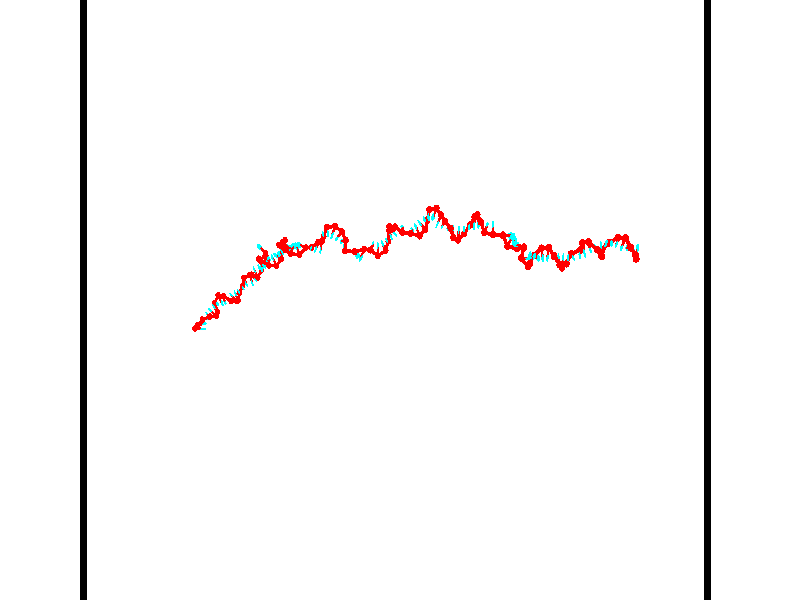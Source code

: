 // switches for output
#declare DRAW_BASES = 1; // possible values are 0, 1; only relevant for DNA ribbons
#declare DRAW_BASES_TYPE = 3; // possible values are 1, 2, 3; only relevant for DNA ribbons
#declare DRAW_FOG = 0; // set to 1 to enable fog

#include "colors.inc"

#include "transforms.inc"
background { rgb <1, 1, 1>}

#default {
   normal{
       ripples 0.25
       frequency 0.20
       turbulence 0.2
       lambda 5
   }
	finish {
		phong 0.1
		phong_size 40.
	}
}

// original window dimensions: 1024x640


// camera settings

camera {
	sky <-0, 1, 0>
	up <-0, 1, 0>
	right 1.6 * <0.99995, 0, 0.00999983>
	location <54.4867, 55, 106.329>
	look_at <55, 55, 55.0001>
	direction <0.513302, 0, -51.3289>
	angle 67.0682
}


# declare cpy_camera_pos = <54.4867, 55, 106.329>;
# if (DRAW_FOG = 1)
fog {
	fog_type 2
	up vnormalize(cpy_camera_pos)
	color rgbt<1,1,1,0.3>
	distance 1e-5
	fog_alt 3e-3
	fog_offset 88
}
# end


// LIGHTS

# declare lum = 6;
global_settings {
	ambient_light rgb lum * <0.05, 0.05, 0.05>
	max_trace_level 15
}# declare cpy_direct_light_amount = 0.25;
light_source
{	1000 * <-0.98995, -1, 1.00995>,
	rgb lum * cpy_direct_light_amount
	parallel
}

light_source
{	1000 * <0.98995, 1, -1.00995>,
	rgb lum * cpy_direct_light_amount
	parallel
}

// strand 0

// nucleotide -1

// particle -1
sphere {
	<35.988335, 52.786060, 50.047398> 0.250000
	pigment { color rgbt <1,0,0,0> }
	no_shadow
}
cylinder {
	<36.376770, 52.769974, 49.953270>,  <36.609829, 52.760323, 49.896793>, 0.100000
	pigment { color rgbt <1,0,0,0> }
	no_shadow
}
cylinder {
	<36.376770, 52.769974, 49.953270>,  <35.988335, 52.786060, 50.047398>, 0.100000
	pigment { color rgbt <1,0,0,0> }
	no_shadow
}

// particle -1
sphere {
	<36.376770, 52.769974, 49.953270> 0.100000
	pigment { color rgbt <1,0,0,0> }
	no_shadow
}
sphere {
	0, 1
	scale<0.080000,0.200000,0.300000>
	matrix <0.106633, 0.954986, 0.276823,
		0.213595, -0.293911, 0.931662,
		0.971085, -0.040218, -0.235321,
		36.668095, 52.757908, 49.882675>
	pigment { color rgbt <0,1,1,0> }
	no_shadow
}
cylinder {
	<36.423512, 53.067608, 50.572681>,  <35.988335, 52.786060, 50.047398>, 0.130000
	pigment { color rgbt <1,0,0,0> }
	no_shadow
}

// nucleotide -1

// particle -1
sphere {
	<36.423512, 53.067608, 50.572681> 0.250000
	pigment { color rgbt <1,0,0,0> }
	no_shadow
}
cylinder {
	<36.640919, 53.126534, 50.242134>,  <36.771362, 53.161888, 50.043804>, 0.100000
	pigment { color rgbt <1,0,0,0> }
	no_shadow
}
cylinder {
	<36.640919, 53.126534, 50.242134>,  <36.423512, 53.067608, 50.572681>, 0.100000
	pigment { color rgbt <1,0,0,0> }
	no_shadow
}

// particle -1
sphere {
	<36.640919, 53.126534, 50.242134> 0.100000
	pigment { color rgbt <1,0,0,0> }
	no_shadow
}
sphere {
	0, 1
	scale<0.080000,0.200000,0.300000>
	matrix <0.253129, 0.909886, 0.328684,
		0.800323, -0.387824, 0.457248,
		0.543515, 0.147311, -0.826373,
		36.803974, 53.170727, 49.994221>
	pigment { color rgbt <0,1,1,0> }
	no_shadow
}
cylinder {
	<36.920727, 53.503799, 50.795826>,  <36.423512, 53.067608, 50.572681>, 0.130000
	pigment { color rgbt <1,0,0,0> }
	no_shadow
}

// nucleotide -1

// particle -1
sphere {
	<36.920727, 53.503799, 50.795826> 0.250000
	pigment { color rgbt <1,0,0,0> }
	no_shadow
}
cylinder {
	<36.948132, 53.525238, 50.397343>,  <36.964573, 53.538101, 50.158253>, 0.100000
	pigment { color rgbt <1,0,0,0> }
	no_shadow
}
cylinder {
	<36.948132, 53.525238, 50.397343>,  <36.920727, 53.503799, 50.795826>, 0.100000
	pigment { color rgbt <1,0,0,0> }
	no_shadow
}

// particle -1
sphere {
	<36.948132, 53.525238, 50.397343> 0.100000
	pigment { color rgbt <1,0,0,0> }
	no_shadow
}
sphere {
	0, 1
	scale<0.080000,0.200000,0.300000>
	matrix <0.263199, 0.962208, 0.069867,
		0.962307, -0.266987, 0.051801,
		0.068497, 0.053600, -0.996210,
		36.968685, 53.541317, 50.098480>
	pigment { color rgbt <0,1,1,0> }
	no_shadow
}
cylinder {
	<37.528713, 53.727783, 50.619617>,  <36.920727, 53.503799, 50.795826>, 0.130000
	pigment { color rgbt <1,0,0,0> }
	no_shadow
}

// nucleotide -1

// particle -1
sphere {
	<37.528713, 53.727783, 50.619617> 0.250000
	pigment { color rgbt <1,0,0,0> }
	no_shadow
}
cylinder {
	<37.305264, 53.828606, 50.303539>,  <37.171192, 53.889099, 50.113892>, 0.100000
	pigment { color rgbt <1,0,0,0> }
	no_shadow
}
cylinder {
	<37.305264, 53.828606, 50.303539>,  <37.528713, 53.727783, 50.619617>, 0.100000
	pigment { color rgbt <1,0,0,0> }
	no_shadow
}

// particle -1
sphere {
	<37.305264, 53.828606, 50.303539> 0.100000
	pigment { color rgbt <1,0,0,0> }
	no_shadow
}
sphere {
	0, 1
	scale<0.080000,0.200000,0.300000>
	matrix <0.629454, 0.749233, -0.206005,
		0.540115, -0.612470, -0.577197,
		-0.558627, 0.252052, -0.790194,
		37.137676, 53.904221, 50.066483>
	pigment { color rgbt <0,1,1,0> }
	no_shadow
}
cylinder {
	<37.907749, 53.750759, 49.805054>,  <37.528713, 53.727783, 50.619617>, 0.130000
	pigment { color rgbt <1,0,0,0> }
	no_shadow
}

// nucleotide -1

// particle -1
sphere {
	<37.907749, 53.750759, 49.805054> 0.250000
	pigment { color rgbt <1,0,0,0> }
	no_shadow
}
cylinder {
	<37.601902, 54.005062, 49.847321>,  <37.418392, 54.157646, 49.872681>, 0.100000
	pigment { color rgbt <1,0,0,0> }
	no_shadow
}
cylinder {
	<37.601902, 54.005062, 49.847321>,  <37.907749, 53.750759, 49.805054>, 0.100000
	pigment { color rgbt <1,0,0,0> }
	no_shadow
}

// particle -1
sphere {
	<37.601902, 54.005062, 49.847321> 0.100000
	pigment { color rgbt <1,0,0,0> }
	no_shadow
}
sphere {
	0, 1
	scale<0.080000,0.200000,0.300000>
	matrix <0.601916, 0.763054, -0.235467,
		-0.230331, -0.116440, -0.966121,
		-0.764621, 0.635759, 0.105668,
		37.372517, 54.195789, 49.879021>
	pigment { color rgbt <0,1,1,0> }
	no_shadow
}
cylinder {
	<37.817074, 54.073761, 49.184032>,  <37.907749, 53.750759, 49.805054>, 0.130000
	pigment { color rgbt <1,0,0,0> }
	no_shadow
}

// nucleotide -1

// particle -1
sphere {
	<37.817074, 54.073761, 49.184032> 0.250000
	pigment { color rgbt <1,0,0,0> }
	no_shadow
}
cylinder {
	<37.702194, 54.322697, 49.475296>,  <37.633266, 54.472057, 49.650055>, 0.100000
	pigment { color rgbt <1,0,0,0> }
	no_shadow
}
cylinder {
	<37.702194, 54.322697, 49.475296>,  <37.817074, 54.073761, 49.184032>, 0.100000
	pigment { color rgbt <1,0,0,0> }
	no_shadow
}

// particle -1
sphere {
	<37.702194, 54.322697, 49.475296> 0.100000
	pigment { color rgbt <1,0,0,0> }
	no_shadow
}
sphere {
	0, 1
	scale<0.080000,0.200000,0.300000>
	matrix <0.693081, 0.659736, -0.290495,
		-0.661178, 0.421242, -0.620805,
		-0.287199, 0.622337, 0.728158,
		37.616035, 54.509399, 49.693745>
	pigment { color rgbt <0,1,1,0> }
	no_shadow
}
cylinder {
	<37.488087, 54.758625, 48.955307>,  <37.817074, 54.073761, 49.184032>, 0.130000
	pigment { color rgbt <1,0,0,0> }
	no_shadow
}

// nucleotide -1

// particle -1
sphere {
	<37.488087, 54.758625, 48.955307> 0.250000
	pigment { color rgbt <1,0,0,0> }
	no_shadow
}
cylinder {
	<37.732304, 54.714149, 49.268963>,  <37.878834, 54.687466, 49.457157>, 0.100000
	pigment { color rgbt <1,0,0,0> }
	no_shadow
}
cylinder {
	<37.732304, 54.714149, 49.268963>,  <37.488087, 54.758625, 48.955307>, 0.100000
	pigment { color rgbt <1,0,0,0> }
	no_shadow
}

// particle -1
sphere {
	<37.732304, 54.714149, 49.268963> 0.100000
	pigment { color rgbt <1,0,0,0> }
	no_shadow
}
sphere {
	0, 1
	scale<0.080000,0.200000,0.300000>
	matrix <0.694480, 0.551099, -0.462588,
		-0.380705, 0.826999, 0.413686,
		0.610542, -0.111187, 0.784140,
		37.915466, 54.680794, 49.504204>
	pigment { color rgbt <0,1,1,0> }
	no_shadow
}
cylinder {
	<37.888817, 55.372070, 49.174107>,  <37.488087, 54.758625, 48.955307>, 0.130000
	pigment { color rgbt <1,0,0,0> }
	no_shadow
}

// nucleotide -1

// particle -1
sphere {
	<37.888817, 55.372070, 49.174107> 0.250000
	pigment { color rgbt <1,0,0,0> }
	no_shadow
}
cylinder {
	<38.099728, 55.036140, 49.225761>,  <38.226276, 54.834583, 49.256752>, 0.100000
	pigment { color rgbt <1,0,0,0> }
	no_shadow
}
cylinder {
	<38.099728, 55.036140, 49.225761>,  <37.888817, 55.372070, 49.174107>, 0.100000
	pigment { color rgbt <1,0,0,0> }
	no_shadow
}

// particle -1
sphere {
	<38.099728, 55.036140, 49.225761> 0.100000
	pigment { color rgbt <1,0,0,0> }
	no_shadow
}
sphere {
	0, 1
	scale<0.080000,0.200000,0.300000>
	matrix <0.716256, 0.357550, -0.599279,
		0.457115, 0.408481, 0.790056,
		0.527279, -0.839822, 0.129135,
		38.257912, 54.784195, 49.264503>
	pigment { color rgbt <0,1,1,0> }
	no_shadow
}
cylinder {
	<38.475338, 55.304798, 49.560654>,  <37.888817, 55.372070, 49.174107>, 0.130000
	pigment { color rgbt <1,0,0,0> }
	no_shadow
}

// nucleotide -1

// particle -1
sphere {
	<38.475338, 55.304798, 49.560654> 0.250000
	pigment { color rgbt <1,0,0,0> }
	no_shadow
}
cylinder {
	<38.477501, 55.046059, 49.255615>,  <38.478798, 54.890816, 49.072590>, 0.100000
	pigment { color rgbt <1,0,0,0> }
	no_shadow
}
cylinder {
	<38.477501, 55.046059, 49.255615>,  <38.475338, 55.304798, 49.560654>, 0.100000
	pigment { color rgbt <1,0,0,0> }
	no_shadow
}

// particle -1
sphere {
	<38.477501, 55.046059, 49.255615> 0.100000
	pigment { color rgbt <1,0,0,0> }
	no_shadow
}
sphere {
	0, 1
	scale<0.080000,0.200000,0.300000>
	matrix <0.630815, 0.593934, -0.499314,
		0.775914, -0.478360, 0.411253,
		0.005405, -0.646849, -0.762599,
		38.479122, 54.852005, 49.026836>
	pigment { color rgbt <0,1,1,0> }
	no_shadow
}
cylinder {
	<39.146328, 54.931679, 49.338810>,  <38.475338, 55.304798, 49.560654>, 0.130000
	pigment { color rgbt <1,0,0,0> }
	no_shadow
}

// nucleotide -1

// particle -1
sphere {
	<39.146328, 54.931679, 49.338810> 0.250000
	pigment { color rgbt <1,0,0,0> }
	no_shadow
}
cylinder {
	<38.913525, 54.999046, 49.020592>,  <38.773842, 55.039467, 48.829659>, 0.100000
	pigment { color rgbt <1,0,0,0> }
	no_shadow
}
cylinder {
	<38.913525, 54.999046, 49.020592>,  <39.146328, 54.931679, 49.338810>, 0.100000
	pigment { color rgbt <1,0,0,0> }
	no_shadow
}

// particle -1
sphere {
	<38.913525, 54.999046, 49.020592> 0.100000
	pigment { color rgbt <1,0,0,0> }
	no_shadow
}
sphere {
	0, 1
	scale<0.080000,0.200000,0.300000>
	matrix <0.713279, 0.575538, -0.399985,
		0.390506, -0.800245, -0.455096,
		-0.582012, 0.168414, -0.795550,
		38.738922, 55.049572, 48.781925>
	pigment { color rgbt <0,1,1,0> }
	no_shadow
}
cylinder {
	<39.521008, 54.900070, 48.777199>,  <39.146328, 54.931679, 49.338810>, 0.130000
	pigment { color rgbt <1,0,0,0> }
	no_shadow
}

// nucleotide -1

// particle -1
sphere {
	<39.521008, 54.900070, 48.777199> 0.250000
	pigment { color rgbt <1,0,0,0> }
	no_shadow
}
cylinder {
	<39.225418, 55.147247, 48.669815>,  <39.048065, 55.295551, 48.605385>, 0.100000
	pigment { color rgbt <1,0,0,0> }
	no_shadow
}
cylinder {
	<39.225418, 55.147247, 48.669815>,  <39.521008, 54.900070, 48.777199>, 0.100000
	pigment { color rgbt <1,0,0,0> }
	no_shadow
}

// particle -1
sphere {
	<39.225418, 55.147247, 48.669815> 0.100000
	pigment { color rgbt <1,0,0,0> }
	no_shadow
}
sphere {
	0, 1
	scale<0.080000,0.200000,0.300000>
	matrix <0.661739, 0.590830, -0.461543,
		-0.126590, -0.518720, -0.845521,
		-0.738970, 0.617940, -0.268464,
		39.003727, 55.332630, 48.589275>
	pigment { color rgbt <0,1,1,0> }
	no_shadow
}
cylinder {
	<39.506153, 54.965153, 48.113003>,  <39.521008, 54.900070, 48.777199>, 0.130000
	pigment { color rgbt <1,0,0,0> }
	no_shadow
}

// nucleotide -1

// particle -1
sphere {
	<39.506153, 54.965153, 48.113003> 0.250000
	pigment { color rgbt <1,0,0,0> }
	no_shadow
}
cylinder {
	<39.383236, 55.301727, 48.290794>,  <39.309486, 55.503674, 48.397469>, 0.100000
	pigment { color rgbt <1,0,0,0> }
	no_shadow
}
cylinder {
	<39.383236, 55.301727, 48.290794>,  <39.506153, 54.965153, 48.113003>, 0.100000
	pigment { color rgbt <1,0,0,0> }
	no_shadow
}

// particle -1
sphere {
	<39.383236, 55.301727, 48.290794> 0.100000
	pigment { color rgbt <1,0,0,0> }
	no_shadow
}
sphere {
	0, 1
	scale<0.080000,0.200000,0.300000>
	matrix <0.875920, 0.432654, -0.213480,
		-0.371934, 0.323724, -0.869982,
		-0.307293, 0.841435, 0.444475,
		39.291050, 55.554157, 48.424137>
	pigment { color rgbt <0,1,1,0> }
	no_shadow
}
cylinder {
	<39.515957, 55.575871, 47.639847>,  <39.506153, 54.965153, 48.113003>, 0.130000
	pigment { color rgbt <1,0,0,0> }
	no_shadow
}

// nucleotide -1

// particle -1
sphere {
	<39.515957, 55.575871, 47.639847> 0.250000
	pigment { color rgbt <1,0,0,0> }
	no_shadow
}
cylinder {
	<39.571465, 55.633926, 48.031700>,  <39.604771, 55.668758, 48.266811>, 0.100000
	pigment { color rgbt <1,0,0,0> }
	no_shadow
}
cylinder {
	<39.571465, 55.633926, 48.031700>,  <39.515957, 55.575871, 47.639847>, 0.100000
	pigment { color rgbt <1,0,0,0> }
	no_shadow
}

// particle -1
sphere {
	<39.571465, 55.633926, 48.031700> 0.100000
	pigment { color rgbt <1,0,0,0> }
	no_shadow
}
sphere {
	0, 1
	scale<0.080000,0.200000,0.300000>
	matrix <0.825539, 0.529445, -0.195382,
		-0.547019, 0.835836, -0.046348,
		0.138768, 0.145140, 0.979631,
		39.613094, 55.677467, 48.325588>
	pigment { color rgbt <0,1,1,0> }
	no_shadow
}
cylinder {
	<39.807667, 56.189789, 47.595249>,  <39.515957, 55.575871, 47.639847>, 0.130000
	pigment { color rgbt <1,0,0,0> }
	no_shadow
}

// nucleotide -1

// particle -1
sphere {
	<39.807667, 56.189789, 47.595249> 0.250000
	pigment { color rgbt <1,0,0,0> }
	no_shadow
}
cylinder {
	<39.921150, 56.067787, 47.958893>,  <39.989239, 55.994587, 48.177078>, 0.100000
	pigment { color rgbt <1,0,0,0> }
	no_shadow
}
cylinder {
	<39.921150, 56.067787, 47.958893>,  <39.807667, 56.189789, 47.595249>, 0.100000
	pigment { color rgbt <1,0,0,0> }
	no_shadow
}

// particle -1
sphere {
	<39.921150, 56.067787, 47.958893> 0.100000
	pigment { color rgbt <1,0,0,0> }
	no_shadow
}
sphere {
	0, 1
	scale<0.080000,0.200000,0.300000>
	matrix <0.829431, 0.553814, -0.073041,
		-0.481200, 0.774766, 0.410102,
		0.283710, -0.305004, 0.909110,
		40.006264, 55.976284, 48.231625>
	pigment { color rgbt <0,1,1,0> }
	no_shadow
}
cylinder {
	<40.014626, 56.791149, 47.955284>,  <39.807667, 56.189789, 47.595249>, 0.130000
	pigment { color rgbt <1,0,0,0> }
	no_shadow
}

// nucleotide -1

// particle -1
sphere {
	<40.014626, 56.791149, 47.955284> 0.250000
	pigment { color rgbt <1,0,0,0> }
	no_shadow
}
cylinder {
	<40.199120, 56.487328, 48.138733>,  <40.309818, 56.305035, 48.248802>, 0.100000
	pigment { color rgbt <1,0,0,0> }
	no_shadow
}
cylinder {
	<40.199120, 56.487328, 48.138733>,  <40.014626, 56.791149, 47.955284>, 0.100000
	pigment { color rgbt <1,0,0,0> }
	no_shadow
}

// particle -1
sphere {
	<40.199120, 56.487328, 48.138733> 0.100000
	pigment { color rgbt <1,0,0,0> }
	no_shadow
}
sphere {
	0, 1
	scale<0.080000,0.200000,0.300000>
	matrix <0.838155, 0.542583, 0.055673,
		-0.291127, 0.358717, 0.886886,
		0.461239, -0.759556, 0.458621,
		40.337490, 56.259460, 48.276318>
	pigment { color rgbt <0,1,1,0> }
	no_shadow
}
cylinder {
	<40.618954, 57.016491, 48.284698>,  <40.014626, 56.791149, 47.955284>, 0.130000
	pigment { color rgbt <1,0,0,0> }
	no_shadow
}

// nucleotide -1

// particle -1
sphere {
	<40.618954, 57.016491, 48.284698> 0.250000
	pigment { color rgbt <1,0,0,0> }
	no_shadow
}
cylinder {
	<40.762173, 56.646225, 48.235802>,  <40.848106, 56.424065, 48.206463>, 0.100000
	pigment { color rgbt <1,0,0,0> }
	no_shadow
}
cylinder {
	<40.762173, 56.646225, 48.235802>,  <40.618954, 57.016491, 48.284698>, 0.100000
	pigment { color rgbt <1,0,0,0> }
	no_shadow
}

// particle -1
sphere {
	<40.762173, 56.646225, 48.235802> 0.100000
	pigment { color rgbt <1,0,0,0> }
	no_shadow
}
sphere {
	0, 1
	scale<0.080000,0.200000,0.300000>
	matrix <0.931983, 0.362256, -0.013334,
		0.056624, -0.109150, 0.992411,
		0.358052, -0.925666, -0.122239,
		40.869587, 56.368526, 48.199131>
	pigment { color rgbt <0,1,1,0> }
	no_shadow
}
cylinder {
	<40.976128, 57.005840, 48.898430>,  <40.618954, 57.016491, 48.284698>, 0.130000
	pigment { color rgbt <1,0,0,0> }
	no_shadow
}

// nucleotide -1

// particle -1
sphere {
	<40.976128, 57.005840, 48.898430> 0.250000
	pigment { color rgbt <1,0,0,0> }
	no_shadow
}
cylinder {
	<41.113285, 56.803421, 48.581863>,  <41.195580, 56.681969, 48.391922>, 0.100000
	pigment { color rgbt <1,0,0,0> }
	no_shadow
}
cylinder {
	<41.113285, 56.803421, 48.581863>,  <40.976128, 57.005840, 48.898430>, 0.100000
	pigment { color rgbt <1,0,0,0> }
	no_shadow
}

// particle -1
sphere {
	<41.113285, 56.803421, 48.581863> 0.100000
	pigment { color rgbt <1,0,0,0> }
	no_shadow
}
sphere {
	0, 1
	scale<0.080000,0.200000,0.300000>
	matrix <0.912403, 0.379852, 0.152422,
		0.223488, -0.774354, 0.591971,
		0.342890, -0.506052, -0.791415,
		41.216152, 56.651604, 48.344440>
	pigment { color rgbt <0,1,1,0> }
	no_shadow
}
cylinder {
	<41.642902, 56.763680, 49.269421>,  <40.976128, 57.005840, 48.898430>, 0.130000
	pigment { color rgbt <1,0,0,0> }
	no_shadow
}

// nucleotide -1

// particle -1
sphere {
	<41.642902, 56.763680, 49.269421> 0.250000
	pigment { color rgbt <1,0,0,0> }
	no_shadow
}
cylinder {
	<41.471241, 57.119915, 49.329666>,  <41.368244, 57.333656, 49.365814>, 0.100000
	pigment { color rgbt <1,0,0,0> }
	no_shadow
}
cylinder {
	<41.471241, 57.119915, 49.329666>,  <41.642902, 56.763680, 49.269421>, 0.100000
	pigment { color rgbt <1,0,0,0> }
	no_shadow
}

// particle -1
sphere {
	<41.471241, 57.119915, 49.329666> 0.100000
	pigment { color rgbt <1,0,0,0> }
	no_shadow
}
sphere {
	0, 1
	scale<0.080000,0.200000,0.300000>
	matrix <0.903066, 0.419890, 0.090357,
		0.017230, 0.174790, -0.984455,
		-0.429157, 0.890584, 0.150612,
		41.342495, 57.387089, 49.374851>
	pigment { color rgbt <0,1,1,0> }
	no_shadow
}
cylinder {
	<41.856281, 57.337784, 48.742580>,  <41.642902, 56.763680, 49.269421>, 0.130000
	pigment { color rgbt <1,0,0,0> }
	no_shadow
}

// nucleotide -1

// particle -1
sphere {
	<41.856281, 57.337784, 48.742580> 0.250000
	pigment { color rgbt <1,0,0,0> }
	no_shadow
}
cylinder {
	<41.805882, 57.486984, 49.110275>,  <41.775642, 57.576504, 49.330891>, 0.100000
	pigment { color rgbt <1,0,0,0> }
	no_shadow
}
cylinder {
	<41.805882, 57.486984, 49.110275>,  <41.856281, 57.337784, 48.742580>, 0.100000
	pigment { color rgbt <1,0,0,0> }
	no_shadow
}

// particle -1
sphere {
	<41.805882, 57.486984, 49.110275> 0.100000
	pigment { color rgbt <1,0,0,0> }
	no_shadow
}
sphere {
	0, 1
	scale<0.080000,0.200000,0.300000>
	matrix <0.965333, 0.259623, 0.026972,
		-0.228594, 0.890768, -0.392782,
		-0.126001, 0.373000, 0.919236,
		41.768082, 57.598885, 49.386047>
	pigment { color rgbt <0,1,1,0> }
	no_shadow
}
cylinder {
	<42.206989, 57.859406, 48.748550>,  <41.856281, 57.337784, 48.742580>, 0.130000
	pigment { color rgbt <1,0,0,0> }
	no_shadow
}

// nucleotide -1

// particle -1
sphere {
	<42.206989, 57.859406, 48.748550> 0.250000
	pigment { color rgbt <1,0,0,0> }
	no_shadow
}
cylinder {
	<42.185669, 57.730392, 49.126572>,  <42.172874, 57.652985, 49.353386>, 0.100000
	pigment { color rgbt <1,0,0,0> }
	no_shadow
}
cylinder {
	<42.185669, 57.730392, 49.126572>,  <42.206989, 57.859406, 48.748550>, 0.100000
	pigment { color rgbt <1,0,0,0> }
	no_shadow
}

// particle -1
sphere {
	<42.185669, 57.730392, 49.126572> 0.100000
	pigment { color rgbt <1,0,0,0> }
	no_shadow
}
sphere {
	0, 1
	scale<0.080000,0.200000,0.300000>
	matrix <0.975659, 0.184778, 0.118092,
		-0.212715, 0.928348, 0.304832,
		-0.053304, -0.322532, 0.945056,
		42.169678, 57.633633, 49.410088>
	pigment { color rgbt <0,1,1,0> }
	no_shadow
}
cylinder {
	<42.414196, 58.393192, 49.210915>,  <42.206989, 57.859406, 48.748550>, 0.130000
	pigment { color rgbt <1,0,0,0> }
	no_shadow
}

// nucleotide -1

// particle -1
sphere {
	<42.414196, 58.393192, 49.210915> 0.250000
	pigment { color rgbt <1,0,0,0> }
	no_shadow
}
cylinder {
	<42.491352, 58.028061, 49.354881>,  <42.537647, 57.808983, 49.441261>, 0.100000
	pigment { color rgbt <1,0,0,0> }
	no_shadow
}
cylinder {
	<42.491352, 58.028061, 49.354881>,  <42.414196, 58.393192, 49.210915>, 0.100000
	pigment { color rgbt <1,0,0,0> }
	no_shadow
}

// particle -1
sphere {
	<42.491352, 58.028061, 49.354881> 0.100000
	pigment { color rgbt <1,0,0,0> }
	no_shadow
}
sphere {
	0, 1
	scale<0.080000,0.200000,0.300000>
	matrix <0.955238, 0.258547, 0.143787,
		-0.224307, 0.316068, 0.921839,
		0.192892, -0.912828, 0.359914,
		42.549221, 57.754211, 49.462856>
	pigment { color rgbt <0,1,1,0> }
	no_shadow
}
cylinder {
	<42.509903, 58.656078, 49.853210>,  <42.414196, 58.393192, 49.210915>, 0.130000
	pigment { color rgbt <1,0,0,0> }
	no_shadow
}

// nucleotide -1

// particle -1
sphere {
	<42.509903, 58.656078, 49.853210> 0.250000
	pigment { color rgbt <1,0,0,0> }
	no_shadow
}
cylinder {
	<42.223106, 58.899132, 49.989853>,  <42.051029, 59.044964, 50.071838>, 0.100000
	pigment { color rgbt <1,0,0,0> }
	no_shadow
}
cylinder {
	<42.223106, 58.899132, 49.989853>,  <42.509903, 58.656078, 49.853210>, 0.100000
	pigment { color rgbt <1,0,0,0> }
	no_shadow
}

// particle -1
sphere {
	<42.223106, 58.899132, 49.989853> 0.100000
	pigment { color rgbt <1,0,0,0> }
	no_shadow
}
sphere {
	0, 1
	scale<0.080000,0.200000,0.300000>
	matrix <0.574416, 0.237385, 0.783386,
		0.394922, 0.757909, -0.519240,
		-0.716995, 0.607637, 0.341607,
		42.008007, 59.081425, 50.092335>
	pigment { color rgbt <0,1,1,0> }
	no_shadow
}
cylinder {
	<42.128666, 58.048637, 50.160614>,  <42.509903, 58.656078, 49.853210>, 0.130000
	pigment { color rgbt <1,0,0,0> }
	no_shadow
}

// nucleotide -1

// particle -1
sphere {
	<42.128666, 58.048637, 50.160614> 0.250000
	pigment { color rgbt <1,0,0,0> }
	no_shadow
}
cylinder {
	<42.205742, 57.697685, 50.336380>,  <42.251987, 57.487114, 50.441837>, 0.100000
	pigment { color rgbt <1,0,0,0> }
	no_shadow
}
cylinder {
	<42.205742, 57.697685, 50.336380>,  <42.128666, 58.048637, 50.160614>, 0.100000
	pigment { color rgbt <1,0,0,0> }
	no_shadow
}

// particle -1
sphere {
	<42.205742, 57.697685, 50.336380> 0.100000
	pigment { color rgbt <1,0,0,0> }
	no_shadow
}
sphere {
	0, 1
	scale<0.080000,0.200000,0.300000>
	matrix <0.786134, 0.406025, 0.465979,
		-0.587251, 0.255647, 0.767972,
		0.192690, -0.877376, 0.439411,
		42.263550, 57.434471, 50.468204>
	pigment { color rgbt <0,1,1,0> }
	no_shadow
}
cylinder {
	<42.103909, 58.151676, 50.940929>,  <42.128666, 58.048637, 50.160614>, 0.130000
	pigment { color rgbt <1,0,0,0> }
	no_shadow
}

// nucleotide -1

// particle -1
sphere {
	<42.103909, 58.151676, 50.940929> 0.250000
	pigment { color rgbt <1,0,0,0> }
	no_shadow
}
cylinder {
	<42.359398, 57.859413, 50.844456>,  <42.512691, 57.684055, 50.786572>, 0.100000
	pigment { color rgbt <1,0,0,0> }
	no_shadow
}
cylinder {
	<42.359398, 57.859413, 50.844456>,  <42.103909, 58.151676, 50.940929>, 0.100000
	pigment { color rgbt <1,0,0,0> }
	no_shadow
}

// particle -1
sphere {
	<42.359398, 57.859413, 50.844456> 0.100000
	pigment { color rgbt <1,0,0,0> }
	no_shadow
}
sphere {
	0, 1
	scale<0.080000,0.200000,0.300000>
	matrix <0.749398, 0.519674, 0.410295,
		-0.174447, -0.442809, 0.879482,
		0.638726, -0.730657, -0.241184,
		42.551014, 57.640217, 50.772099>
	pigment { color rgbt <0,1,1,0> }
	no_shadow
}
cylinder {
	<42.409210, 57.971428, 51.563129>,  <42.103909, 58.151676, 50.940929>, 0.130000
	pigment { color rgbt <1,0,0,0> }
	no_shadow
}

// nucleotide -1

// particle -1
sphere {
	<42.409210, 57.971428, 51.563129> 0.250000
	pigment { color rgbt <1,0,0,0> }
	no_shadow
}
cylinder {
	<42.611126, 57.938553, 51.219402>,  <42.732277, 57.918827, 51.013165>, 0.100000
	pigment { color rgbt <1,0,0,0> }
	no_shadow
}
cylinder {
	<42.611126, 57.938553, 51.219402>,  <42.409210, 57.971428, 51.563129>, 0.100000
	pigment { color rgbt <1,0,0,0> }
	no_shadow
}

// particle -1
sphere {
	<42.611126, 57.938553, 51.219402> 0.100000
	pigment { color rgbt <1,0,0,0> }
	no_shadow
}
sphere {
	0, 1
	scale<0.080000,0.200000,0.300000>
	matrix <0.678688, 0.652937, 0.336237,
		0.533447, -0.752940, 0.385378,
		0.504794, -0.082186, -0.859318,
		42.762566, 57.913898, 50.961605>
	pigment { color rgbt <0,1,1,0> }
	no_shadow
}
cylinder {
	<43.151836, 57.610146, 51.612816>,  <42.409210, 57.971428, 51.563129>, 0.130000
	pigment { color rgbt <1,0,0,0> }
	no_shadow
}

// nucleotide -1

// particle -1
sphere {
	<43.151836, 57.610146, 51.612816> 0.250000
	pigment { color rgbt <1,0,0,0> }
	no_shadow
}
cylinder {
	<43.109104, 57.893654, 51.333893>,  <43.083466, 58.063759, 51.166538>, 0.100000
	pigment { color rgbt <1,0,0,0> }
	no_shadow
}
cylinder {
	<43.109104, 57.893654, 51.333893>,  <43.151836, 57.610146, 51.612816>, 0.100000
	pigment { color rgbt <1,0,0,0> }
	no_shadow
}

// particle -1
sphere {
	<43.109104, 57.893654, 51.333893> 0.100000
	pigment { color rgbt <1,0,0,0> }
	no_shadow
}
sphere {
	0, 1
	scale<0.080000,0.200000,0.300000>
	matrix <0.834108, 0.445596, 0.325130,
		0.541157, -0.546891, -0.638795,
		-0.106834, 0.708770, -0.697303,
		43.077053, 58.106285, 51.124702>
	pigment { color rgbt <0,1,1,0> }
	no_shadow
}
cylinder {
	<43.788799, 57.593636, 51.251949>,  <43.151836, 57.610146, 51.612816>, 0.130000
	pigment { color rgbt <1,0,0,0> }
	no_shadow
}

// nucleotide -1

// particle -1
sphere {
	<43.788799, 57.593636, 51.251949> 0.250000
	pigment { color rgbt <1,0,0,0> }
	no_shadow
}
cylinder {
	<43.592335, 57.940338, 51.286575>,  <43.474457, 58.148361, 51.307350>, 0.100000
	pigment { color rgbt <1,0,0,0> }
	no_shadow
}
cylinder {
	<43.592335, 57.940338, 51.286575>,  <43.788799, 57.593636, 51.251949>, 0.100000
	pigment { color rgbt <1,0,0,0> }
	no_shadow
}

// particle -1
sphere {
	<43.592335, 57.940338, 51.286575> 0.100000
	pigment { color rgbt <1,0,0,0> }
	no_shadow
}
sphere {
	0, 1
	scale<0.080000,0.200000,0.300000>
	matrix <0.837752, 0.442814, 0.319511,
		0.238606, 0.229452, -0.943620,
		-0.491160, 0.866757, 0.086566,
		43.444988, 58.200367, 51.312546>
	pigment { color rgbt <0,1,1,0> }
	no_shadow
}
cylinder {
	<44.169792, 58.113121, 50.974365>,  <43.788799, 57.593636, 51.251949>, 0.130000
	pigment { color rgbt <1,0,0,0> }
	no_shadow
}

// nucleotide -1

// particle -1
sphere {
	<44.169792, 58.113121, 50.974365> 0.250000
	pigment { color rgbt <1,0,0,0> }
	no_shadow
}
cylinder {
	<43.922565, 58.269150, 51.247375>,  <43.774227, 58.362766, 51.411182>, 0.100000
	pigment { color rgbt <1,0,0,0> }
	no_shadow
}
cylinder {
	<43.922565, 58.269150, 51.247375>,  <44.169792, 58.113121, 50.974365>, 0.100000
	pigment { color rgbt <1,0,0,0> }
	no_shadow
}

// particle -1
sphere {
	<43.922565, 58.269150, 51.247375> 0.100000
	pigment { color rgbt <1,0,0,0> }
	no_shadow
}
sphere {
	0, 1
	scale<0.080000,0.200000,0.300000>
	matrix <0.778149, 0.426914, 0.460683,
		-0.111680, 0.815838, -0.567395,
		-0.618071, 0.390069, 0.682521,
		43.737144, 58.386169, 51.452133>
	pigment { color rgbt <0,1,1,0> }
	no_shadow
}
cylinder {
	<44.279484, 58.793617, 51.025734>,  <44.169792, 58.113121, 50.974365>, 0.130000
	pigment { color rgbt <1,0,0,0> }
	no_shadow
}

// nucleotide -1

// particle -1
sphere {
	<44.279484, 58.793617, 51.025734> 0.250000
	pigment { color rgbt <1,0,0,0> }
	no_shadow
}
cylinder {
	<44.176018, 58.609489, 51.365425>,  <44.113937, 58.499012, 51.569241>, 0.100000
	pigment { color rgbt <1,0,0,0> }
	no_shadow
}
cylinder {
	<44.176018, 58.609489, 51.365425>,  <44.279484, 58.793617, 51.025734>, 0.100000
	pigment { color rgbt <1,0,0,0> }
	no_shadow
}

// particle -1
sphere {
	<44.176018, 58.609489, 51.365425> 0.100000
	pigment { color rgbt <1,0,0,0> }
	no_shadow
}
sphere {
	0, 1
	scale<0.080000,0.200000,0.300000>
	matrix <0.829121, 0.345284, 0.439701,
		-0.495631, 0.817852, 0.292351,
		-0.258666, -0.460324, 0.849231,
		44.098419, 58.471394, 51.620193>
	pigment { color rgbt <0,1,1,0> }
	no_shadow
}
cylinder {
	<44.075985, 59.156609, 51.553810>,  <44.279484, 58.793617, 51.025734>, 0.130000
	pigment { color rgbt <1,0,0,0> }
	no_shadow
}

// nucleotide -1

// particle -1
sphere {
	<44.075985, 59.156609, 51.553810> 0.250000
	pigment { color rgbt <1,0,0,0> }
	no_shadow
}
cylinder {
	<44.268719, 58.836609, 51.696823>,  <44.384361, 58.644608, 51.782631>, 0.100000
	pigment { color rgbt <1,0,0,0> }
	no_shadow
}
cylinder {
	<44.268719, 58.836609, 51.696823>,  <44.075985, 59.156609, 51.553810>, 0.100000
	pigment { color rgbt <1,0,0,0> }
	no_shadow
}

// particle -1
sphere {
	<44.268719, 58.836609, 51.696823> 0.100000
	pigment { color rgbt <1,0,0,0> }
	no_shadow
}
sphere {
	0, 1
	scale<0.080000,0.200000,0.300000>
	matrix <0.759843, 0.584680, 0.284233,
		-0.436429, 0.134714, 0.889596,
		0.481839, -0.800001, 0.357533,
		44.413269, 58.596607, 51.804085>
	pigment { color rgbt <0,1,1,0> }
	no_shadow
}
cylinder {
	<44.655014, 59.504295, 51.750801>,  <44.075985, 59.156609, 51.553810>, 0.130000
	pigment { color rgbt <1,0,0,0> }
	no_shadow
}

// nucleotide -1

// particle -1
sphere {
	<44.655014, 59.504295, 51.750801> 0.250000
	pigment { color rgbt <1,0,0,0> }
	no_shadow
}
cylinder {
	<44.713326, 59.118805, 51.840233>,  <44.748314, 58.887512, 51.893890>, 0.100000
	pigment { color rgbt <1,0,0,0> }
	no_shadow
}
cylinder {
	<44.713326, 59.118805, 51.840233>,  <44.655014, 59.504295, 51.750801>, 0.100000
	pigment { color rgbt <1,0,0,0> }
	no_shadow
}

// particle -1
sphere {
	<44.713326, 59.118805, 51.840233> 0.100000
	pigment { color rgbt <1,0,0,0> }
	no_shadow
}
sphere {
	0, 1
	scale<0.080000,0.200000,0.300000>
	matrix <0.870437, 0.232351, 0.433996,
		-0.470200, 0.131342, 0.872732,
		0.145778, -0.963723, 0.223576,
		44.757057, 58.829689, 51.907307>
	pigment { color rgbt <0,1,1,0> }
	no_shadow
}
cylinder {
	<44.563023, 59.269451, 52.507973>,  <44.655014, 59.504295, 51.750801>, 0.130000
	pigment { color rgbt <1,0,0,0> }
	no_shadow
}

// nucleotide -1

// particle -1
sphere {
	<44.563023, 59.269451, 52.507973> 0.250000
	pigment { color rgbt <1,0,0,0> }
	no_shadow
}
cylinder {
	<44.832794, 59.065765, 52.294113>,  <44.994656, 58.943554, 52.165798>, 0.100000
	pigment { color rgbt <1,0,0,0> }
	no_shadow
}
cylinder {
	<44.832794, 59.065765, 52.294113>,  <44.563023, 59.269451, 52.507973>, 0.100000
	pigment { color rgbt <1,0,0,0> }
	no_shadow
}

// particle -1
sphere {
	<44.832794, 59.065765, 52.294113> 0.100000
	pigment { color rgbt <1,0,0,0> }
	no_shadow
}
sphere {
	0, 1
	scale<0.080000,0.200000,0.300000>
	matrix <0.667625, 0.111346, 0.736124,
		-0.315317, -0.853404, 0.415061,
		0.674427, -0.509218, -0.534645,
		45.035122, 58.912998, 52.133720>
	pigment { color rgbt <0,1,1,0> }
	no_shadow
}
cylinder {
	<44.862148, 58.696041, 52.923008>,  <44.563023, 59.269451, 52.507973>, 0.130000
	pigment { color rgbt <1,0,0,0> }
	no_shadow
}

// nucleotide -1

// particle -1
sphere {
	<44.862148, 58.696041, 52.923008> 0.250000
	pigment { color rgbt <1,0,0,0> }
	no_shadow
}
cylinder {
	<45.133915, 58.824188, 52.658962>,  <45.296974, 58.901077, 52.500534>, 0.100000
	pigment { color rgbt <1,0,0,0> }
	no_shadow
}
cylinder {
	<45.133915, 58.824188, 52.658962>,  <44.862148, 58.696041, 52.923008>, 0.100000
	pigment { color rgbt <1,0,0,0> }
	no_shadow
}

// particle -1
sphere {
	<45.133915, 58.824188, 52.658962> 0.100000
	pigment { color rgbt <1,0,0,0> }
	no_shadow
}
sphere {
	0, 1
	scale<0.080000,0.200000,0.300000>
	matrix <0.676759, 0.074030, 0.732473,
		0.283532, -0.944395, -0.166518,
		0.679416, 0.320372, -0.660117,
		45.337742, 58.920300, 52.460926>
	pigment { color rgbt <0,1,1,0> }
	no_shadow
}
cylinder {
	<45.389347, 58.380527, 53.165924>,  <44.862148, 58.696041, 52.923008>, 0.130000
	pigment { color rgbt <1,0,0,0> }
	no_shadow
}

// nucleotide -1

// particle -1
sphere {
	<45.389347, 58.380527, 53.165924> 0.250000
	pigment { color rgbt <1,0,0,0> }
	no_shadow
}
cylinder {
	<45.501842, 58.711723, 52.971874>,  <45.569340, 58.910439, 52.855446>, 0.100000
	pigment { color rgbt <1,0,0,0> }
	no_shadow
}
cylinder {
	<45.501842, 58.711723, 52.971874>,  <45.389347, 58.380527, 53.165924>, 0.100000
	pigment { color rgbt <1,0,0,0> }
	no_shadow
}

// particle -1
sphere {
	<45.501842, 58.711723, 52.971874> 0.100000
	pigment { color rgbt <1,0,0,0> }
	no_shadow
}
sphere {
	0, 1
	scale<0.080000,0.200000,0.300000>
	matrix <0.506090, 0.301544, 0.808050,
		0.815341, -0.472768, -0.334231,
		0.281235, 0.827987, -0.485124,
		45.586212, 58.960121, 52.826336>
	pigment { color rgbt <0,1,1,0> }
	no_shadow
}
cylinder {
	<46.145130, 58.329624, 52.901981>,  <45.389347, 58.380527, 53.165924>, 0.130000
	pigment { color rgbt <1,0,0,0> }
	no_shadow
}

// nucleotide -1

// particle -1
sphere {
	<46.145130, 58.329624, 52.901981> 0.250000
	pigment { color rgbt <1,0,0,0> }
	no_shadow
}
cylinder {
	<45.994946, 58.687210, 52.999847>,  <45.904835, 58.901760, 53.058567>, 0.100000
	pigment { color rgbt <1,0,0,0> }
	no_shadow
}
cylinder {
	<45.994946, 58.687210, 52.999847>,  <46.145130, 58.329624, 52.901981>, 0.100000
	pigment { color rgbt <1,0,0,0> }
	no_shadow
}

// particle -1
sphere {
	<45.994946, 58.687210, 52.999847> 0.100000
	pigment { color rgbt <1,0,0,0> }
	no_shadow
}
sphere {
	0, 1
	scale<0.080000,0.200000,0.300000>
	matrix <0.589277, 0.026498, 0.807496,
		0.715387, 0.447361, -0.536740,
		-0.375465, 0.893961, 0.244663,
		45.882305, 58.955399, 53.073246>
	pigment { color rgbt <0,1,1,0> }
	no_shadow
}
cylinder {
	<46.709549, 58.859234, 52.941814>,  <46.145130, 58.329624, 52.901981>, 0.130000
	pigment { color rgbt <1,0,0,0> }
	no_shadow
}

// nucleotide -1

// particle -1
sphere {
	<46.709549, 58.859234, 52.941814> 0.250000
	pigment { color rgbt <1,0,0,0> }
	no_shadow
}
cylinder {
	<46.406044, 58.959534, 53.182281>,  <46.223942, 59.019714, 53.326561>, 0.100000
	pigment { color rgbt <1,0,0,0> }
	no_shadow
}
cylinder {
	<46.406044, 58.959534, 53.182281>,  <46.709549, 58.859234, 52.941814>, 0.100000
	pigment { color rgbt <1,0,0,0> }
	no_shadow
}

// particle -1
sphere {
	<46.406044, 58.959534, 53.182281> 0.100000
	pigment { color rgbt <1,0,0,0> }
	no_shadow
}
sphere {
	0, 1
	scale<0.080000,0.200000,0.300000>
	matrix <0.641814, 0.130325, 0.755706,
		0.111142, 0.959240, -0.259817,
		-0.758764, 0.250745, 0.601169,
		46.178413, 59.034756, 53.362633>
	pigment { color rgbt <0,1,1,0> }
	no_shadow
}
cylinder {
	<47.251251, 58.815723, 53.488178>,  <46.709549, 58.859234, 52.941814>, 0.130000
	pigment { color rgbt <1,0,0,0> }
	no_shadow
}

// nucleotide -1

// particle -1
sphere {
	<47.251251, 58.815723, 53.488178> 0.250000
	pigment { color rgbt <1,0,0,0> }
	no_shadow
}
cylinder {
	<47.289631, 58.761497, 53.882622>,  <47.312660, 58.728962, 54.119289>, 0.100000
	pigment { color rgbt <1,0,0,0> }
	no_shadow
}
cylinder {
	<47.289631, 58.761497, 53.882622>,  <47.251251, 58.815723, 53.488178>, 0.100000
	pigment { color rgbt <1,0,0,0> }
	no_shadow
}

// particle -1
sphere {
	<47.289631, 58.761497, 53.882622> 0.100000
	pigment { color rgbt <1,0,0,0> }
	no_shadow
}
sphere {
	0, 1
	scale<0.080000,0.200000,0.300000>
	matrix <0.934454, -0.329024, -0.136156,
		0.342912, 0.934540, 0.095109,
		0.095950, -0.135564, 0.986111,
		47.318417, 58.720829, 54.178455>
	pigment { color rgbt <0,1,1,0> }
	no_shadow
}
cylinder {
	<47.884075, 59.197350, 53.695759>,  <47.251251, 58.815723, 53.488178>, 0.130000
	pigment { color rgbt <1,0,0,0> }
	no_shadow
}

// nucleotide -1

// particle -1
sphere {
	<47.884075, 59.197350, 53.695759> 0.250000
	pigment { color rgbt <1,0,0,0> }
	no_shadow
}
cylinder {
	<47.792286, 58.883591, 53.926258>,  <47.737213, 58.695335, 54.064556>, 0.100000
	pigment { color rgbt <1,0,0,0> }
	no_shadow
}
cylinder {
	<47.792286, 58.883591, 53.926258>,  <47.884075, 59.197350, 53.695759>, 0.100000
	pigment { color rgbt <1,0,0,0> }
	no_shadow
}

// particle -1
sphere {
	<47.792286, 58.883591, 53.926258> 0.100000
	pigment { color rgbt <1,0,0,0> }
	no_shadow
}
sphere {
	0, 1
	scale<0.080000,0.200000,0.300000>
	matrix <0.961869, -0.273290, 0.011023,
		0.148837, 0.556806, 0.817200,
		-0.229470, -0.784398, 0.576250,
		47.723446, 58.648270, 54.099133>
	pigment { color rgbt <0,1,1,0> }
	no_shadow
}
cylinder {
	<48.278831, 59.237358, 54.281265>,  <47.884075, 59.197350, 53.695759>, 0.130000
	pigment { color rgbt <1,0,0,0> }
	no_shadow
}

// nucleotide -1

// particle -1
sphere {
	<48.278831, 59.237358, 54.281265> 0.250000
	pigment { color rgbt <1,0,0,0> }
	no_shadow
}
cylinder {
	<48.206951, 58.851181, 54.205757>,  <48.163822, 58.619476, 54.160454>, 0.100000
	pigment { color rgbt <1,0,0,0> }
	no_shadow
}
cylinder {
	<48.206951, 58.851181, 54.205757>,  <48.278831, 59.237358, 54.281265>, 0.100000
	pigment { color rgbt <1,0,0,0> }
	no_shadow
}

// particle -1
sphere {
	<48.206951, 58.851181, 54.205757> 0.100000
	pigment { color rgbt <1,0,0,0> }
	no_shadow
}
sphere {
	0, 1
	scale<0.080000,0.200000,0.300000>
	matrix <0.980723, -0.190792, 0.042196,
		-0.076753, -0.177547, 0.981115,
		-0.179697, -0.965441, -0.188769,
		48.153042, 58.561550, 54.149128>
	pigment { color rgbt <0,1,1,0> }
	no_shadow
}
cylinder {
	<48.499260, 59.482929, 54.928055>,  <48.278831, 59.237358, 54.281265>, 0.130000
	pigment { color rgbt <1,0,0,0> }
	no_shadow
}

// nucleotide -1

// particle -1
sphere {
	<48.499260, 59.482929, 54.928055> 0.250000
	pigment { color rgbt <1,0,0,0> }
	no_shadow
}
cylinder {
	<48.523964, 59.553699, 55.320969>,  <48.538784, 59.596161, 55.556717>, 0.100000
	pigment { color rgbt <1,0,0,0> }
	no_shadow
}
cylinder {
	<48.523964, 59.553699, 55.320969>,  <48.499260, 59.482929, 54.928055>, 0.100000
	pigment { color rgbt <1,0,0,0> }
	no_shadow
}

// particle -1
sphere {
	<48.523964, 59.553699, 55.320969> 0.100000
	pigment { color rgbt <1,0,0,0> }
	no_shadow
}
sphere {
	0, 1
	scale<0.080000,0.200000,0.300000>
	matrix <0.991488, 0.102148, -0.080734,
		-0.114622, 0.978909, -0.169110,
		0.061757, 0.176924, 0.982285,
		48.542492, 59.606777, 55.615654>
	pigment { color rgbt <0,1,1,0> }
	no_shadow
}
cylinder {
	<48.773594, 60.148014, 54.989986>,  <48.499260, 59.482929, 54.928055>, 0.130000
	pigment { color rgbt <1,0,0,0> }
	no_shadow
}

// nucleotide -1

// particle -1
sphere {
	<48.773594, 60.148014, 54.989986> 0.250000
	pigment { color rgbt <1,0,0,0> }
	no_shadow
}
cylinder {
	<48.858471, 59.859009, 55.253181>,  <48.909397, 59.685608, 55.411098>, 0.100000
	pigment { color rgbt <1,0,0,0> }
	no_shadow
}
cylinder {
	<48.858471, 59.859009, 55.253181>,  <48.773594, 60.148014, 54.989986>, 0.100000
	pigment { color rgbt <1,0,0,0> }
	no_shadow
}

// particle -1
sphere {
	<48.858471, 59.859009, 55.253181> 0.100000
	pigment { color rgbt <1,0,0,0> }
	no_shadow
}
sphere {
	0, 1
	scale<0.080000,0.200000,0.300000>
	matrix <0.924407, -0.069968, -0.374935,
		0.316933, 0.687810, 0.653048,
		0.212191, -0.722511, 0.657992,
		48.922127, 59.642254, 55.450581>
	pigment { color rgbt <0,1,1,0> }
	no_shadow
}
cylinder {
	<49.512905, 60.200653, 55.249401>,  <48.773594, 60.148014, 54.989986>, 0.130000
	pigment { color rgbt <1,0,0,0> }
	no_shadow
}

// nucleotide -1

// particle -1
sphere {
	<49.512905, 60.200653, 55.249401> 0.250000
	pigment { color rgbt <1,0,0,0> }
	no_shadow
}
cylinder {
	<49.366512, 59.828835, 55.231491>,  <49.278679, 59.605743, 55.220745>, 0.100000
	pigment { color rgbt <1,0,0,0> }
	no_shadow
}
cylinder {
	<49.366512, 59.828835, 55.231491>,  <49.512905, 60.200653, 55.249401>, 0.100000
	pigment { color rgbt <1,0,0,0> }
	no_shadow
}

// particle -1
sphere {
	<49.366512, 59.828835, 55.231491> 0.100000
	pigment { color rgbt <1,0,0,0> }
	no_shadow
}
sphere {
	0, 1
	scale<0.080000,0.200000,0.300000>
	matrix <0.851303, -0.314962, -0.419621,
		0.375956, -0.191685, 0.906595,
		-0.365978, -0.929546, -0.044770,
		49.256718, 59.549973, 55.218060>
	pigment { color rgbt <0,1,1,0> }
	no_shadow
}
cylinder {
	<50.097980, 59.792534, 55.377884>,  <49.512905, 60.200653, 55.249401>, 0.130000
	pigment { color rgbt <1,0,0,0> }
	no_shadow
}

// nucleotide -1

// particle -1
sphere {
	<50.097980, 59.792534, 55.377884> 0.250000
	pigment { color rgbt <1,0,0,0> }
	no_shadow
}
cylinder {
	<49.841843, 59.551537, 55.187325>,  <49.688160, 59.406937, 55.072990>, 0.100000
	pigment { color rgbt <1,0,0,0> }
	no_shadow
}
cylinder {
	<49.841843, 59.551537, 55.187325>,  <50.097980, 59.792534, 55.377884>, 0.100000
	pigment { color rgbt <1,0,0,0> }
	no_shadow
}

// particle -1
sphere {
	<49.841843, 59.551537, 55.187325> 0.100000
	pigment { color rgbt <1,0,0,0> }
	no_shadow
}
sphere {
	0, 1
	scale<0.080000,0.200000,0.300000>
	matrix <0.765881, -0.453895, -0.455419,
		0.058152, -0.656492, 0.752088,
		-0.640348, -0.602493, -0.476400,
		49.649738, 59.370789, 55.044403>
	pigment { color rgbt <0,1,1,0> }
	no_shadow
}
cylinder {
	<50.439114, 59.178062, 55.488190>,  <50.097980, 59.792534, 55.377884>, 0.130000
	pigment { color rgbt <1,0,0,0> }
	no_shadow
}

// nucleotide -1

// particle -1
sphere {
	<50.439114, 59.178062, 55.488190> 0.250000
	pigment { color rgbt <1,0,0,0> }
	no_shadow
}
cylinder {
	<50.212639, 59.163551, 55.158798>,  <50.076752, 59.154846, 54.961163>, 0.100000
	pigment { color rgbt <1,0,0,0> }
	no_shadow
}
cylinder {
	<50.212639, 59.163551, 55.158798>,  <50.439114, 59.178062, 55.488190>, 0.100000
	pigment { color rgbt <1,0,0,0> }
	no_shadow
}

// particle -1
sphere {
	<50.212639, 59.163551, 55.158798> 0.100000
	pigment { color rgbt <1,0,0,0> }
	no_shadow
}
sphere {
	0, 1
	scale<0.080000,0.200000,0.300000>
	matrix <0.726253, -0.494463, -0.477560,
		-0.389853, -0.868441, 0.306307,
		-0.566190, -0.036278, -0.823476,
		50.042782, 59.152668, 54.911755>
	pigment { color rgbt <0,1,1,0> }
	no_shadow
}
cylinder {
	<50.356918, 58.459148, 55.294216>,  <50.439114, 59.178062, 55.488190>, 0.130000
	pigment { color rgbt <1,0,0,0> }
	no_shadow
}

// nucleotide -1

// particle -1
sphere {
	<50.356918, 58.459148, 55.294216> 0.250000
	pigment { color rgbt <1,0,0,0> }
	no_shadow
}
cylinder {
	<50.309715, 58.700798, 54.978973>,  <50.281395, 58.845787, 54.789829>, 0.100000
	pigment { color rgbt <1,0,0,0> }
	no_shadow
}
cylinder {
	<50.309715, 58.700798, 54.978973>,  <50.356918, 58.459148, 55.294216>, 0.100000
	pigment { color rgbt <1,0,0,0> }
	no_shadow
}

// particle -1
sphere {
	<50.309715, 58.700798, 54.978973> 0.100000
	pigment { color rgbt <1,0,0,0> }
	no_shadow
}
sphere {
	0, 1
	scale<0.080000,0.200000,0.300000>
	matrix <0.560376, -0.614692, -0.555097,
		-0.819788, -0.507141, -0.265997,
		-0.118007, 0.604121, -0.788107,
		50.274315, 58.882034, 54.742542>
	pigment { color rgbt <0,1,1,0> }
	no_shadow
}
cylinder {
	<51.150852, 58.409267, 55.239231>,  <50.356918, 58.459148, 55.294216>, 0.130000
	pigment { color rgbt <1,0,0,0> }
	no_shadow
}

// nucleotide -1

// particle -1
sphere {
	<51.150852, 58.409267, 55.239231> 0.250000
	pigment { color rgbt <1,0,0,0> }
	no_shadow
}
cylinder {
	<51.316818, 58.214554, 55.546707>,  <51.416397, 58.097725, 55.731194>, 0.100000
	pigment { color rgbt <1,0,0,0> }
	no_shadow
}
cylinder {
	<51.316818, 58.214554, 55.546707>,  <51.150852, 58.409267, 55.239231>, 0.100000
	pigment { color rgbt <1,0,0,0> }
	no_shadow
}

// particle -1
sphere {
	<51.316818, 58.214554, 55.546707> 0.100000
	pigment { color rgbt <1,0,0,0> }
	no_shadow
}
sphere {
	0, 1
	scale<0.080000,0.200000,0.300000>
	matrix <0.551206, -0.537681, -0.638022,
		0.723889, 0.688432, 0.045226,
		0.414918, -0.486786, 0.768689,
		51.441292, 58.068520, 55.777313>
	pigment { color rgbt <0,1,1,0> }
	no_shadow
}
cylinder {
	<51.968224, 58.565311, 55.389988>,  <51.150852, 58.409267, 55.239231>, 0.130000
	pigment { color rgbt <1,0,0,0> }
	no_shadow
}

// nucleotide -1

// particle -1
sphere {
	<51.968224, 58.565311, 55.389988> 0.250000
	pigment { color rgbt <1,0,0,0> }
	no_shadow
}
cylinder {
	<51.812084, 58.206066, 55.471001>,  <51.718399, 57.990520, 55.519608>, 0.100000
	pigment { color rgbt <1,0,0,0> }
	no_shadow
}
cylinder {
	<51.812084, 58.206066, 55.471001>,  <51.968224, 58.565311, 55.389988>, 0.100000
	pigment { color rgbt <1,0,0,0> }
	no_shadow
}

// particle -1
sphere {
	<51.812084, 58.206066, 55.471001> 0.100000
	pigment { color rgbt <1,0,0,0> }
	no_shadow
}
sphere {
	0, 1
	scale<0.080000,0.200000,0.300000>
	matrix <0.716330, -0.434467, -0.545994,
		0.578359, -0.068048, 0.812939,
		-0.390349, -0.898113, 0.202534,
		51.694981, 57.936630, 55.531761>
	pigment { color rgbt <0,1,1,0> }
	no_shadow
}
cylinder {
	<52.532623, 58.479725, 55.837326>,  <51.968224, 58.565311, 55.389988>, 0.130000
	pigment { color rgbt <1,0,0,0> }
	no_shadow
}

// nucleotide -1

// particle -1
sphere {
	<52.532623, 58.479725, 55.837326> 0.250000
	pigment { color rgbt <1,0,0,0> }
	no_shadow
}
cylinder {
	<52.637550, 58.713715, 55.530342>,  <52.700508, 58.854111, 55.346153>, 0.100000
	pigment { color rgbt <1,0,0,0> }
	no_shadow
}
cylinder {
	<52.637550, 58.713715, 55.530342>,  <52.532623, 58.479725, 55.837326>, 0.100000
	pigment { color rgbt <1,0,0,0> }
	no_shadow
}

// particle -1
sphere {
	<52.637550, 58.713715, 55.530342> 0.100000
	pigment { color rgbt <1,0,0,0> }
	no_shadow
}
sphere {
	0, 1
	scale<0.080000,0.200000,0.300000>
	matrix <0.957178, -0.056800, 0.283871,
		0.122467, -0.809057, -0.574828,
		0.262318, 0.584978, -0.767457,
		52.716248, 58.889210, 55.300106>
	pigment { color rgbt <0,1,1,0> }
	no_shadow
}
cylinder {
	<53.131649, 58.103596, 55.514637>,  <52.532623, 58.479725, 55.837326>, 0.130000
	pigment { color rgbt <1,0,0,0> }
	no_shadow
}

// nucleotide -1

// particle -1
sphere {
	<53.131649, 58.103596, 55.514637> 0.250000
	pigment { color rgbt <1,0,0,0> }
	no_shadow
}
cylinder {
	<53.127708, 58.502819, 55.539223>,  <53.125343, 58.742355, 55.553974>, 0.100000
	pigment { color rgbt <1,0,0,0> }
	no_shadow
}
cylinder {
	<53.127708, 58.502819, 55.539223>,  <53.131649, 58.103596, 55.514637>, 0.100000
	pigment { color rgbt <1,0,0,0> }
	no_shadow
}

// particle -1
sphere {
	<53.127708, 58.502819, 55.539223> 0.100000
	pigment { color rgbt <1,0,0,0> }
	no_shadow
}
sphere {
	0, 1
	scale<0.080000,0.200000,0.300000>
	matrix <0.961739, -0.007369, 0.273869,
		0.273791, 0.061811, -0.959801,
		-0.009855, 0.998061, 0.061463,
		53.124752, 58.802238, 55.557663>
	pigment { color rgbt <0,1,1,0> }
	no_shadow
}
cylinder {
	<53.779263, 58.486031, 55.268749>,  <53.131649, 58.103596, 55.514637>, 0.130000
	pigment { color rgbt <1,0,0,0> }
	no_shadow
}

// nucleotide -1

// particle -1
sphere {
	<53.779263, 58.486031, 55.268749> 0.250000
	pigment { color rgbt <1,0,0,0> }
	no_shadow
}
cylinder {
	<53.636654, 58.746521, 55.536720>,  <53.551090, 58.902813, 55.697502>, 0.100000
	pigment { color rgbt <1,0,0,0> }
	no_shadow
}
cylinder {
	<53.636654, 58.746521, 55.536720>,  <53.779263, 58.486031, 55.268749>, 0.100000
	pigment { color rgbt <1,0,0,0> }
	no_shadow
}

// particle -1
sphere {
	<53.636654, 58.746521, 55.536720> 0.100000
	pigment { color rgbt <1,0,0,0> }
	no_shadow
}
sphere {
	0, 1
	scale<0.080000,0.200000,0.300000>
	matrix <0.927483, 0.333078, 0.169808,
		-0.112555, 0.681885, -0.722748,
		-0.356521, 0.651223, 0.669926,
		53.529697, 58.941887, 55.737698>
	pigment { color rgbt <0,1,1,0> }
	no_shadow
}
cylinder {
	<54.015789, 59.166946, 55.077301>,  <53.779263, 58.486031, 55.268749>, 0.130000
	pigment { color rgbt <1,0,0,0> }
	no_shadow
}

// nucleotide -1

// particle -1
sphere {
	<54.015789, 59.166946, 55.077301> 0.250000
	pigment { color rgbt <1,0,0,0> }
	no_shadow
}
cylinder {
	<53.940639, 59.157993, 55.470078>,  <53.895550, 59.152622, 55.705742>, 0.100000
	pigment { color rgbt <1,0,0,0> }
	no_shadow
}
cylinder {
	<53.940639, 59.157993, 55.470078>,  <54.015789, 59.166946, 55.077301>, 0.100000
	pigment { color rgbt <1,0,0,0> }
	no_shadow
}

// particle -1
sphere {
	<53.940639, 59.157993, 55.470078> 0.100000
	pigment { color rgbt <1,0,0,0> }
	no_shadow
}
sphere {
	0, 1
	scale<0.080000,0.200000,0.300000>
	matrix <0.865957, 0.467994, 0.176353,
		-0.463488, 0.883448, -0.068545,
		-0.187878, -0.022381, 0.981937,
		53.884277, 59.151279, 55.764660>
	pigment { color rgbt <0,1,1,0> }
	no_shadow
}
cylinder {
	<54.084118, 59.879128, 55.487640>,  <54.015789, 59.166946, 55.077301>, 0.130000
	pigment { color rgbt <1,0,0,0> }
	no_shadow
}

// nucleotide -1

// particle -1
sphere {
	<54.084118, 59.879128, 55.487640> 0.250000
	pigment { color rgbt <1,0,0,0> }
	no_shadow
}
cylinder {
	<54.175697, 59.602543, 55.761711>,  <54.230644, 59.436592, 55.926151>, 0.100000
	pigment { color rgbt <1,0,0,0> }
	no_shadow
}
cylinder {
	<54.175697, 59.602543, 55.761711>,  <54.084118, 59.879128, 55.487640>, 0.100000
	pigment { color rgbt <1,0,0,0> }
	no_shadow
}

// particle -1
sphere {
	<54.175697, 59.602543, 55.761711> 0.100000
	pigment { color rgbt <1,0,0,0> }
	no_shadow
}
sphere {
	0, 1
	scale<0.080000,0.200000,0.300000>
	matrix <0.842919, 0.492889, 0.215752,
		-0.486899, 0.528150, 0.695692,
		0.228949, -0.691461, 0.685174,
		54.244381, 59.395103, 55.967262>
	pigment { color rgbt <0,1,1,0> }
	no_shadow
}
cylinder {
	<54.087360, 60.088486, 56.145672>,  <54.084118, 59.879128, 55.487640>, 0.130000
	pigment { color rgbt <1,0,0,0> }
	no_shadow
}

// nucleotide -1

// particle -1
sphere {
	<54.087360, 60.088486, 56.145672> 0.250000
	pigment { color rgbt <1,0,0,0> }
	no_shadow
}
cylinder {
	<54.359047, 59.797253, 56.108650>,  <54.522060, 59.622513, 56.086437>, 0.100000
	pigment { color rgbt <1,0,0,0> }
	no_shadow
}
cylinder {
	<54.359047, 59.797253, 56.108650>,  <54.087360, 60.088486, 56.145672>, 0.100000
	pigment { color rgbt <1,0,0,0> }
	no_shadow
}

// particle -1
sphere {
	<54.359047, 59.797253, 56.108650> 0.100000
	pigment { color rgbt <1,0,0,0> }
	no_shadow
}
sphere {
	0, 1
	scale<0.080000,0.200000,0.300000>
	matrix <0.728655, 0.653838, 0.203857,
		-0.087907, -0.205904, 0.974616,
		0.679216, -0.728079, -0.092556,
		54.562813, 59.578831, 56.080883>
	pigment { color rgbt <0,1,1,0> }
	no_shadow
}
cylinder {
	<54.562943, 59.997478, 56.687595>,  <54.087360, 60.088486, 56.145672>, 0.130000
	pigment { color rgbt <1,0,0,0> }
	no_shadow
}

// nucleotide -1

// particle -1
sphere {
	<54.562943, 59.997478, 56.687595> 0.250000
	pigment { color rgbt <1,0,0,0> }
	no_shadow
}
cylinder {
	<54.791954, 59.867241, 56.386612>,  <54.929359, 59.789097, 56.206020>, 0.100000
	pigment { color rgbt <1,0,0,0> }
	no_shadow
}
cylinder {
	<54.791954, 59.867241, 56.386612>,  <54.562943, 59.997478, 56.687595>, 0.100000
	pigment { color rgbt <1,0,0,0> }
	no_shadow
}

// particle -1
sphere {
	<54.791954, 59.867241, 56.386612> 0.100000
	pigment { color rgbt <1,0,0,0> }
	no_shadow
}
sphere {
	0, 1
	scale<0.080000,0.200000,0.300000>
	matrix <0.749679, 0.579480, 0.319664,
		0.331954, -0.747121, 0.575862,
		0.572528, -0.325598, -0.752461,
		54.963711, 59.769562, 56.160873>
	pigment { color rgbt <0,1,1,0> }
	no_shadow
}
cylinder {
	<55.149765, 59.618771, 56.893288>,  <54.562943, 59.997478, 56.687595>, 0.130000
	pigment { color rgbt <1,0,0,0> }
	no_shadow
}

// nucleotide -1

// particle -1
sphere {
	<55.149765, 59.618771, 56.893288> 0.250000
	pigment { color rgbt <1,0,0,0> }
	no_shadow
}
cylinder {
	<55.172470, 59.846252, 56.565056>,  <55.186092, 59.982742, 56.368118>, 0.100000
	pigment { color rgbt <1,0,0,0> }
	no_shadow
}
cylinder {
	<55.172470, 59.846252, 56.565056>,  <55.149765, 59.618771, 56.893288>, 0.100000
	pigment { color rgbt <1,0,0,0> }
	no_shadow
}

// particle -1
sphere {
	<55.172470, 59.846252, 56.565056> 0.100000
	pigment { color rgbt <1,0,0,0> }
	no_shadow
}
sphere {
	0, 1
	scale<0.080000,0.200000,0.300000>
	matrix <0.573034, 0.654485, 0.493236,
		0.817563, -0.498219, -0.288736,
		0.056766, 0.568707, -0.820579,
		55.189499, 60.016865, 56.318882>
	pigment { color rgbt <0,1,1,0> }
	no_shadow
}
cylinder {
	<55.849163, 59.510960, 57.211174>,  <55.149765, 59.618771, 56.893288>, 0.130000
	pigment { color rgbt <1,0,0,0> }
	no_shadow
}

// nucleotide -1

// particle -1
sphere {
	<55.849163, 59.510960, 57.211174> 0.250000
	pigment { color rgbt <1,0,0,0> }
	no_shadow
}
cylinder {
	<55.930275, 59.680168, 56.857918>,  <55.978943, 59.781693, 56.645966>, 0.100000
	pigment { color rgbt <1,0,0,0> }
	no_shadow
}
cylinder {
	<55.930275, 59.680168, 56.857918>,  <55.849163, 59.510960, 57.211174>, 0.100000
	pigment { color rgbt <1,0,0,0> }
	no_shadow
}

// particle -1
sphere {
	<55.930275, 59.680168, 56.857918> 0.100000
	pigment { color rgbt <1,0,0,0> }
	no_shadow
}
sphere {
	0, 1
	scale<0.080000,0.200000,0.300000>
	matrix <0.777394, 0.478853, 0.407871,
		0.595433, -0.769252, -0.231756,
		0.202778, 0.423026, -0.883137,
		55.991108, 59.807076, 56.592976>
	pigment { color rgbt <0,1,1,0> }
	no_shadow
}
cylinder {
	<56.592922, 59.376698, 56.894230>,  <55.849163, 59.510960, 57.211174>, 0.130000
	pigment { color rgbt <1,0,0,0> }
	no_shadow
}

// nucleotide -1

// particle -1
sphere {
	<56.592922, 59.376698, 56.894230> 0.250000
	pigment { color rgbt <1,0,0,0> }
	no_shadow
}
cylinder {
	<56.422722, 59.733013, 56.830437>,  <56.320602, 59.946804, 56.792160>, 0.100000
	pigment { color rgbt <1,0,0,0> }
	no_shadow
}
cylinder {
	<56.422722, 59.733013, 56.830437>,  <56.592922, 59.376698, 56.894230>, 0.100000
	pigment { color rgbt <1,0,0,0> }
	no_shadow
}

// particle -1
sphere {
	<56.422722, 59.733013, 56.830437> 0.100000
	pigment { color rgbt <1,0,0,0> }
	no_shadow
}
sphere {
	0, 1
	scale<0.080000,0.200000,0.300000>
	matrix <0.728633, 0.441752, 0.523401,
		0.536694, 0.106506, -0.837028,
		-0.425504, 0.890793, -0.159482,
		56.295071, 60.000252, 56.782593>
	pigment { color rgbt <0,1,1,0> }
	no_shadow
}
cylinder {
	<57.075172, 59.846680, 56.613785>,  <56.592922, 59.376698, 56.894230>, 0.130000
	pigment { color rgbt <1,0,0,0> }
	no_shadow
}

// nucleotide -1

// particle -1
sphere {
	<57.075172, 59.846680, 56.613785> 0.250000
	pigment { color rgbt <1,0,0,0> }
	no_shadow
}
cylinder {
	<56.810081, 60.076977, 56.805328>,  <56.651028, 60.215157, 56.920254>, 0.100000
	pigment { color rgbt <1,0,0,0> }
	no_shadow
}
cylinder {
	<56.810081, 60.076977, 56.805328>,  <57.075172, 59.846680, 56.613785>, 0.100000
	pigment { color rgbt <1,0,0,0> }
	no_shadow
}

// particle -1
sphere {
	<56.810081, 60.076977, 56.805328> 0.100000
	pigment { color rgbt <1,0,0,0> }
	no_shadow
}
sphere {
	0, 1
	scale<0.080000,0.200000,0.300000>
	matrix <0.748267, 0.534501, 0.392944,
		-0.029717, 0.618732, -0.785040,
		-0.662732, 0.575743, 0.478860,
		56.611263, 60.249699, 56.948986>
	pigment { color rgbt <0,1,1,0> }
	no_shadow
}
cylinder {
	<57.249802, 60.507854, 56.403545>,  <57.075172, 59.846680, 56.613785>, 0.130000
	pigment { color rgbt <1,0,0,0> }
	no_shadow
}

// nucleotide -1

// particle -1
sphere {
	<57.249802, 60.507854, 56.403545> 0.250000
	pigment { color rgbt <1,0,0,0> }
	no_shadow
}
cylinder {
	<57.089340, 60.505737, 56.769943>,  <56.993065, 60.504467, 56.989780>, 0.100000
	pigment { color rgbt <1,0,0,0> }
	no_shadow
}
cylinder {
	<57.089340, 60.505737, 56.769943>,  <57.249802, 60.507854, 56.403545>, 0.100000
	pigment { color rgbt <1,0,0,0> }
	no_shadow
}

// particle -1
sphere {
	<57.089340, 60.505737, 56.769943> 0.100000
	pigment { color rgbt <1,0,0,0> }
	no_shadow
}
sphere {
	0, 1
	scale<0.080000,0.200000,0.300000>
	matrix <0.843985, 0.386543, 0.371852,
		-0.356041, 0.922256, -0.150594,
		-0.401154, -0.005296, 0.915995,
		56.968994, 60.504150, 57.044743>
	pigment { color rgbt <0,1,1,0> }
	no_shadow
}
cylinder {
	<57.382500, 61.181541, 56.888630>,  <57.249802, 60.507854, 56.403545>, 0.130000
	pigment { color rgbt <1,0,0,0> }
	no_shadow
}

// nucleotide -1

// particle -1
sphere {
	<57.382500, 61.181541, 56.888630> 0.250000
	pigment { color rgbt <1,0,0,0> }
	no_shadow
}
cylinder {
	<57.341599, 60.851883, 57.111458>,  <57.317059, 60.654087, 57.245155>, 0.100000
	pigment { color rgbt <1,0,0,0> }
	no_shadow
}
cylinder {
	<57.341599, 60.851883, 57.111458>,  <57.382500, 61.181541, 56.888630>, 0.100000
	pigment { color rgbt <1,0,0,0> }
	no_shadow
}

// particle -1
sphere {
	<57.341599, 60.851883, 57.111458> 0.100000
	pigment { color rgbt <1,0,0,0> }
	no_shadow
}
sphere {
	0, 1
	scale<0.080000,0.200000,0.300000>
	matrix <0.885546, 0.179694, 0.428390,
		-0.453159, 0.537112, 0.711447,
		-0.102251, -0.824148, 0.557068,
		57.310925, 60.604637, 57.278580>
	pigment { color rgbt <0,1,1,0> }
	no_shadow
}
cylinder {
	<57.935257, 61.200680, 57.407036>,  <57.382500, 61.181541, 56.888630>, 0.130000
	pigment { color rgbt <1,0,0,0> }
	no_shadow
}

// nucleotide -1

// particle -1
sphere {
	<57.935257, 61.200680, 57.407036> 0.250000
	pigment { color rgbt <1,0,0,0> }
	no_shadow
}
cylinder {
	<57.775940, 60.852409, 57.522476>,  <57.680351, 60.643448, 57.591740>, 0.100000
	pigment { color rgbt <1,0,0,0> }
	no_shadow
}
cylinder {
	<57.775940, 60.852409, 57.522476>,  <57.935257, 61.200680, 57.407036>, 0.100000
	pigment { color rgbt <1,0,0,0> }
	no_shadow
}

// particle -1
sphere {
	<57.775940, 60.852409, 57.522476> 0.100000
	pigment { color rgbt <1,0,0,0> }
	no_shadow
}
sphere {
	0, 1
	scale<0.080000,0.200000,0.300000>
	matrix <0.741844, -0.120715, 0.659618,
		-0.539473, 0.476817, 0.693984,
		-0.398291, -0.870674, 0.288602,
		57.656452, 60.591206, 57.609058>
	pigment { color rgbt <0,1,1,0> }
	no_shadow
}
cylinder {
	<58.286503, 60.699638, 57.771408>,  <57.935257, 61.200680, 57.407036>, 0.130000
	pigment { color rgbt <1,0,0,0> }
	no_shadow
}

// nucleotide -1

// particle -1
sphere {
	<58.286503, 60.699638, 57.771408> 0.250000
	pigment { color rgbt <1,0,0,0> }
	no_shadow
}
cylinder {
	<58.118736, 60.353642, 57.661224>,  <58.018078, 60.146042, 57.595112>, 0.100000
	pigment { color rgbt <1,0,0,0> }
	no_shadow
}
cylinder {
	<58.118736, 60.353642, 57.661224>,  <58.286503, 60.699638, 57.771408>, 0.100000
	pigment { color rgbt <1,0,0,0> }
	no_shadow
}

// particle -1
sphere {
	<58.118736, 60.353642, 57.661224> 0.100000
	pigment { color rgbt <1,0,0,0> }
	no_shadow
}
sphere {
	0, 1
	scale<0.080000,0.200000,0.300000>
	matrix <0.884298, -0.457887, 0.091418,
		-0.205207, -0.205250, 0.956955,
		-0.419413, -0.864993, -0.275464,
		57.992912, 60.094143, 57.578587>
	pigment { color rgbt <0,1,1,0> }
	no_shadow
}
cylinder {
	<58.529259, 60.225250, 58.337685>,  <58.286503, 60.699638, 57.771408>, 0.130000
	pigment { color rgbt <1,0,0,0> }
	no_shadow
}

// nucleotide -1

// particle -1
sphere {
	<58.529259, 60.225250, 58.337685> 0.250000
	pigment { color rgbt <1,0,0,0> }
	no_shadow
}
cylinder {
	<58.454720, 60.089939, 57.968719>,  <58.409996, 60.008751, 57.747341>, 0.100000
	pigment { color rgbt <1,0,0,0> }
	no_shadow
}
cylinder {
	<58.454720, 60.089939, 57.968719>,  <58.529259, 60.225250, 58.337685>, 0.100000
	pigment { color rgbt <1,0,0,0> }
	no_shadow
}

// particle -1
sphere {
	<58.454720, 60.089939, 57.968719> 0.100000
	pigment { color rgbt <1,0,0,0> }
	no_shadow
}
sphere {
	0, 1
	scale<0.080000,0.200000,0.300000>
	matrix <0.962691, -0.250367, -0.102671,
		-0.196209, -0.907129, 0.372315,
		-0.186352, -0.338279, -0.922410,
		58.398815, 59.988457, 57.691998>
	pigment { color rgbt <0,1,1,0> }
	no_shadow
}
cylinder {
	<59.008137, 59.752644, 58.223972>,  <58.529259, 60.225250, 58.337685>, 0.130000
	pigment { color rgbt <1,0,0,0> }
	no_shadow
}

// nucleotide -1

// particle -1
sphere {
	<59.008137, 59.752644, 58.223972> 0.250000
	pigment { color rgbt <1,0,0,0> }
	no_shadow
}
cylinder {
	<58.921295, 59.807461, 57.837379>,  <58.869190, 59.840351, 57.605423>, 0.100000
	pigment { color rgbt <1,0,0,0> }
	no_shadow
}
cylinder {
	<58.921295, 59.807461, 57.837379>,  <59.008137, 59.752644, 58.223972>, 0.100000
	pigment { color rgbt <1,0,0,0> }
	no_shadow
}

// particle -1
sphere {
	<58.921295, 59.807461, 57.837379> 0.100000
	pigment { color rgbt <1,0,0,0> }
	no_shadow
}
sphere {
	0, 1
	scale<0.080000,0.200000,0.300000>
	matrix <0.964072, -0.125159, -0.234308,
		-0.153074, -0.982626, -0.104946,
		-0.217102, 0.137042, -0.966481,
		58.856163, 59.848572, 57.547436>
	pigment { color rgbt <0,1,1,0> }
	no_shadow
}
cylinder {
	<59.258087, 59.183926, 57.823410>,  <59.008137, 59.752644, 58.223972>, 0.130000
	pigment { color rgbt <1,0,0,0> }
	no_shadow
}

// nucleotide -1

// particle -1
sphere {
	<59.258087, 59.183926, 57.823410> 0.250000
	pigment { color rgbt <1,0,0,0> }
	no_shadow
}
cylinder {
	<59.255341, 59.534172, 57.630226>,  <59.253693, 59.744320, 57.514317>, 0.100000
	pigment { color rgbt <1,0,0,0> }
	no_shadow
}
cylinder {
	<59.255341, 59.534172, 57.630226>,  <59.258087, 59.183926, 57.823410>, 0.100000
	pigment { color rgbt <1,0,0,0> }
	no_shadow
}

// particle -1
sphere {
	<59.255341, 59.534172, 57.630226> 0.100000
	pigment { color rgbt <1,0,0,0> }
	no_shadow
}
sphere {
	0, 1
	scale<0.080000,0.200000,0.300000>
	matrix <0.978422, -0.093852, -0.184071,
		-0.206502, -0.473807, -0.856074,
		-0.006870, 0.875613, -0.482964,
		59.253281, 59.796856, 57.485336>
	pigment { color rgbt <0,1,1,0> }
	no_shadow
}
cylinder {
	<59.704819, 59.070442, 57.189743>,  <59.258087, 59.183926, 57.823410>, 0.130000
	pigment { color rgbt <1,0,0,0> }
	no_shadow
}

// nucleotide -1

// particle -1
sphere {
	<59.704819, 59.070442, 57.189743> 0.250000
	pigment { color rgbt <1,0,0,0> }
	no_shadow
}
cylinder {
	<59.722313, 59.442024, 57.336784>,  <59.732811, 59.664974, 57.425011>, 0.100000
	pigment { color rgbt <1,0,0,0> }
	no_shadow
}
cylinder {
	<59.722313, 59.442024, 57.336784>,  <59.704819, 59.070442, 57.189743>, 0.100000
	pigment { color rgbt <1,0,0,0> }
	no_shadow
}

// particle -1
sphere {
	<59.722313, 59.442024, 57.336784> 0.100000
	pigment { color rgbt <1,0,0,0> }
	no_shadow
}
sphere {
	0, 1
	scale<0.080000,0.200000,0.300000>
	matrix <0.989085, -0.092088, 0.115029,
		0.140709, 0.358564, -0.922840,
		0.043737, 0.928952, 0.367608,
		59.735435, 59.720711, 57.447067>
	pigment { color rgbt <0,1,1,0> }
	no_shadow
}
cylinder {
	<60.244202, 59.531403, 56.892868>,  <59.704819, 59.070442, 57.189743>, 0.130000
	pigment { color rgbt <1,0,0,0> }
	no_shadow
}

// nucleotide -1

// particle -1
sphere {
	<60.244202, 59.531403, 56.892868> 0.250000
	pigment { color rgbt <1,0,0,0> }
	no_shadow
}
cylinder {
	<60.189758, 59.683731, 57.258698>,  <60.157093, 59.775127, 57.478195>, 0.100000
	pigment { color rgbt <1,0,0,0> }
	no_shadow
}
cylinder {
	<60.189758, 59.683731, 57.258698>,  <60.244202, 59.531403, 56.892868>, 0.100000
	pigment { color rgbt <1,0,0,0> }
	no_shadow
}

// particle -1
sphere {
	<60.189758, 59.683731, 57.258698> 0.100000
	pigment { color rgbt <1,0,0,0> }
	no_shadow
}
sphere {
	0, 1
	scale<0.080000,0.200000,0.300000>
	matrix <0.990464, 0.032402, 0.133906,
		0.021360, 0.924080, -0.381602,
		-0.136104, 0.380823, 0.914576,
		60.148926, 59.797977, 57.533070>
	pigment { color rgbt <0,1,1,0> }
	no_shadow
}
cylinder {
	<60.732166, 60.115707, 57.000458>,  <60.244202, 59.531403, 56.892868>, 0.130000
	pigment { color rgbt <1,0,0,0> }
	no_shadow
}

// nucleotide -1

// particle -1
sphere {
	<60.732166, 60.115707, 57.000458> 0.250000
	pigment { color rgbt <1,0,0,0> }
	no_shadow
}
cylinder {
	<60.622505, 59.988533, 57.363503>,  <60.556709, 59.912228, 57.581329>, 0.100000
	pigment { color rgbt <1,0,0,0> }
	no_shadow
}
cylinder {
	<60.622505, 59.988533, 57.363503>,  <60.732166, 60.115707, 57.000458>, 0.100000
	pigment { color rgbt <1,0,0,0> }
	no_shadow
}

// particle -1
sphere {
	<60.622505, 59.988533, 57.363503> 0.100000
	pigment { color rgbt <1,0,0,0> }
	no_shadow
}
sphere {
	0, 1
	scale<0.080000,0.200000,0.300000>
	matrix <0.961266, -0.062687, 0.268399,
		-0.028440, 0.946036, 0.322811,
		-0.274152, -0.317941, 0.907609,
		60.540260, 59.893150, 57.635784>
	pigment { color rgbt <0,1,1,0> }
	no_shadow
}
cylinder {
	<61.006351, 60.603096, 57.538422>,  <60.732166, 60.115707, 57.000458>, 0.130000
	pigment { color rgbt <1,0,0,0> }
	no_shadow
}

// nucleotide -1

// particle -1
sphere {
	<61.006351, 60.603096, 57.538422> 0.250000
	pigment { color rgbt <1,0,0,0> }
	no_shadow
}
cylinder {
	<60.968651, 60.228321, 57.673042>,  <60.946030, 60.003456, 57.753815>, 0.100000
	pigment { color rgbt <1,0,0,0> }
	no_shadow
}
cylinder {
	<60.968651, 60.228321, 57.673042>,  <61.006351, 60.603096, 57.538422>, 0.100000
	pigment { color rgbt <1,0,0,0> }
	no_shadow
}

// particle -1
sphere {
	<60.968651, 60.228321, 57.673042> 0.100000
	pigment { color rgbt <1,0,0,0> }
	no_shadow
}
sphere {
	0, 1
	scale<0.080000,0.200000,0.300000>
	matrix <0.975718, -0.019797, 0.218134,
		-0.197715, 0.348939, 0.916052,
		-0.094251, -0.936936, 0.336552,
		60.940376, 59.947239, 57.774010>
	pigment { color rgbt <0,1,1,0> }
	no_shadow
}
cylinder {
	<61.141953, 60.650673, 58.228649>,  <61.006351, 60.603096, 57.538422>, 0.130000
	pigment { color rgbt <1,0,0,0> }
	no_shadow
}

// nucleotide -1

// particle -1
sphere {
	<61.141953, 60.650673, 58.228649> 0.250000
	pigment { color rgbt <1,0,0,0> }
	no_shadow
}
cylinder {
	<61.203232, 60.286613, 58.074684>,  <61.240002, 60.068176, 57.982307>, 0.100000
	pigment { color rgbt <1,0,0,0> }
	no_shadow
}
cylinder {
	<61.203232, 60.286613, 58.074684>,  <61.141953, 60.650673, 58.228649>, 0.100000
	pigment { color rgbt <1,0,0,0> }
	no_shadow
}

// particle -1
sphere {
	<61.203232, 60.286613, 58.074684> 0.100000
	pigment { color rgbt <1,0,0,0> }
	no_shadow
}
sphere {
	0, 1
	scale<0.080000,0.200000,0.300000>
	matrix <0.883786, -0.048065, 0.465416,
		-0.442099, -0.411480, 0.797015,
		0.153201, -0.910150, -0.384910,
		61.249191, 60.013569, 57.959209>
	pigment { color rgbt <0,1,1,0> }
	no_shadow
}
cylinder {
	<61.325386, 60.130215, 58.848194>,  <61.141953, 60.650673, 58.228649>, 0.130000
	pigment { color rgbt <1,0,0,0> }
	no_shadow
}

// nucleotide -1

// particle -1
sphere {
	<61.325386, 60.130215, 58.848194> 0.250000
	pigment { color rgbt <1,0,0,0> }
	no_shadow
}
cylinder {
	<61.461357, 60.047478, 58.481224>,  <61.542938, 59.997837, 58.261044>, 0.100000
	pigment { color rgbt <1,0,0,0> }
	no_shadow
}
cylinder {
	<61.461357, 60.047478, 58.481224>,  <61.325386, 60.130215, 58.848194>, 0.100000
	pigment { color rgbt <1,0,0,0> }
	no_shadow
}

// particle -1
sphere {
	<61.461357, 60.047478, 58.481224> 0.100000
	pigment { color rgbt <1,0,0,0> }
	no_shadow
}
sphere {
	0, 1
	scale<0.080000,0.200000,0.300000>
	matrix <0.929131, -0.077044, 0.361634,
		-0.145482, -0.975337, 0.165990,
		0.339927, -0.206838, -0.917424,
		61.563335, 59.985428, 58.205997>
	pigment { color rgbt <0,1,1,0> }
	no_shadow
}
cylinder {
	<61.615017, 59.433884, 58.795929>,  <61.325386, 60.130215, 58.848194>, 0.130000
	pigment { color rgbt <1,0,0,0> }
	no_shadow
}

// nucleotide -1

// particle -1
sphere {
	<61.615017, 59.433884, 58.795929> 0.250000
	pigment { color rgbt <1,0,0,0> }
	no_shadow
}
cylinder {
	<61.773384, 59.720024, 58.565613>,  <61.868404, 59.891708, 58.427425>, 0.100000
	pigment { color rgbt <1,0,0,0> }
	no_shadow
}
cylinder {
	<61.773384, 59.720024, 58.565613>,  <61.615017, 59.433884, 58.795929>, 0.100000
	pigment { color rgbt <1,0,0,0> }
	no_shadow
}

// particle -1
sphere {
	<61.773384, 59.720024, 58.565613> 0.100000
	pigment { color rgbt <1,0,0,0> }
	no_shadow
}
sphere {
	0, 1
	scale<0.080000,0.200000,0.300000>
	matrix <0.884445, -0.128394, 0.448635,
		0.247002, -0.686872, -0.683518,
		0.395914, 0.715347, -0.575786,
		61.892159, 59.934628, 58.392876>
	pigment { color rgbt <0,1,1,0> }
	no_shadow
}
cylinder {
	<62.305920, 59.290936, 58.813618>,  <61.615017, 59.433884, 58.795929>, 0.130000
	pigment { color rgbt <1,0,0,0> }
	no_shadow
}

// nucleotide -1

// particle -1
sphere {
	<62.305920, 59.290936, 58.813618> 0.250000
	pigment { color rgbt <1,0,0,0> }
	no_shadow
}
cylinder {
	<62.323318, 59.673355, 58.697632>,  <62.333755, 59.902805, 58.628040>, 0.100000
	pigment { color rgbt <1,0,0,0> }
	no_shadow
}
cylinder {
	<62.323318, 59.673355, 58.697632>,  <62.305920, 59.290936, 58.813618>, 0.100000
	pigment { color rgbt <1,0,0,0> }
	no_shadow
}

// particle -1
sphere {
	<62.323318, 59.673355, 58.697632> 0.100000
	pigment { color rgbt <1,0,0,0> }
	no_shadow
}
sphere {
	0, 1
	scale<0.080000,0.200000,0.300000>
	matrix <0.921992, 0.073368, 0.380193,
		0.384757, -0.283881, -0.878279,
		0.043492, 0.956049, -0.289965,
		62.336365, 59.960171, 58.610641>
	pigment { color rgbt <0,1,1,0> }
	no_shadow
}
cylinder {
	<63.062359, 59.254276, 58.875999>,  <62.305920, 59.290936, 58.813618>, 0.130000
	pigment { color rgbt <1,0,0,0> }
	no_shadow
}

// nucleotide -1

// particle -1
sphere {
	<63.062359, 59.254276, 58.875999> 0.250000
	pigment { color rgbt <1,0,0,0> }
	no_shadow
}
cylinder {
	<63.446854, 59.255257, 58.765717>,  <63.677551, 59.255844, 58.699547>, 0.100000
	pigment { color rgbt <1,0,0,0> }
	no_shadow
}
cylinder {
	<63.446854, 59.255257, 58.765717>,  <63.062359, 59.254276, 58.875999>, 0.100000
	pigment { color rgbt <1,0,0,0> }
	no_shadow
}

// particle -1
sphere {
	<63.446854, 59.255257, 58.765717> 0.100000
	pigment { color rgbt <1,0,0,0> }
	no_shadow
}
sphere {
	0, 1
	scale<0.080000,0.200000,0.300000>
	matrix <0.269922, -0.212311, 0.939184,
		-0.056231, -0.977199, -0.204744,
		0.961239, 0.002454, -0.275706,
		63.735226, 59.255993, 58.683006>
	pigment { color rgbt <0,1,1,0> }
	no_shadow
}
cylinder {
	<63.428276, 58.535885, 58.877808>,  <63.062359, 59.254276, 58.875999>, 0.130000
	pigment { color rgbt <1,0,0,0> }
	no_shadow
}

// nucleotide -1

// particle -1
sphere {
	<63.428276, 58.535885, 58.877808> 0.250000
	pigment { color rgbt <1,0,0,0> }
	no_shadow
}
cylinder {
	<63.618004, 58.874229, 58.975410>,  <63.731842, 59.077236, 59.033974>, 0.100000
	pigment { color rgbt <1,0,0,0> }
	no_shadow
}
cylinder {
	<63.618004, 58.874229, 58.975410>,  <63.428276, 58.535885, 58.877808>, 0.100000
	pigment { color rgbt <1,0,0,0> }
	no_shadow
}

// particle -1
sphere {
	<63.618004, 58.874229, 58.975410> 0.100000
	pigment { color rgbt <1,0,0,0> }
	no_shadow
}
sphere {
	0, 1
	scale<0.080000,0.200000,0.300000>
	matrix <0.118748, -0.336115, 0.934305,
		0.872306, -0.414186, -0.259871,
		0.474322, 0.845859, 0.244012,
		63.760300, 59.127987, 59.048615>
	pigment { color rgbt <0,1,1,0> }
	no_shadow
}
cylinder {
	<64.103966, 58.347992, 59.193081>,  <63.428276, 58.535885, 58.877808>, 0.130000
	pigment { color rgbt <1,0,0,0> }
	no_shadow
}

// nucleotide -1

// particle -1
sphere {
	<64.103966, 58.347992, 59.193081> 0.250000
	pigment { color rgbt <1,0,0,0> }
	no_shadow
}
cylinder {
	<63.945396, 58.685501, 59.337791>,  <63.850254, 58.888008, 59.424618>, 0.100000
	pigment { color rgbt <1,0,0,0> }
	no_shadow
}
cylinder {
	<63.945396, 58.685501, 59.337791>,  <64.103966, 58.347992, 59.193081>, 0.100000
	pigment { color rgbt <1,0,0,0> }
	no_shadow
}

// particle -1
sphere {
	<63.945396, 58.685501, 59.337791> 0.100000
	pigment { color rgbt <1,0,0,0> }
	no_shadow
}
sphere {
	0, 1
	scale<0.080000,0.200000,0.300000>
	matrix <-0.037166, -0.408494, 0.912004,
		0.917313, 0.348099, 0.193299,
		-0.396429, 0.843777, 0.361780,
		63.826469, 58.938633, 59.446327>
	pigment { color rgbt <0,1,1,0> }
	no_shadow
}
cylinder {
	<64.545532, 58.402370, 59.686394>,  <64.103966, 58.347992, 59.193081>, 0.130000
	pigment { color rgbt <1,0,0,0> }
	no_shadow
}

// nucleotide -1

// particle -1
sphere {
	<64.545532, 58.402370, 59.686394> 0.250000
	pigment { color rgbt <1,0,0,0> }
	no_shadow
}
cylinder {
	<64.169319, 58.520748, 59.753098>,  <63.943592, 58.591774, 59.793118>, 0.100000
	pigment { color rgbt <1,0,0,0> }
	no_shadow
}
cylinder {
	<64.169319, 58.520748, 59.753098>,  <64.545532, 58.402370, 59.686394>, 0.100000
	pigment { color rgbt <1,0,0,0> }
	no_shadow
}

// particle -1
sphere {
	<64.169319, 58.520748, 59.753098> 0.100000
	pigment { color rgbt <1,0,0,0> }
	no_shadow
}
sphere {
	0, 1
	scale<0.080000,0.200000,0.300000>
	matrix <0.049264, -0.366882, 0.928962,
		0.336104, 0.881937, 0.330486,
		-0.940536, 0.295947, 0.166758,
		63.887157, 58.609531, 59.803123>
	pigment { color rgbt <0,1,1,0> }
	no_shadow
}
cylinder {
	<64.399834, 57.705143, 59.458214>,  <64.545532, 58.402370, 59.686394>, 0.130000
	pigment { color rgbt <1,0,0,0> }
	no_shadow
}

// nucleotide -1

// particle -1
sphere {
	<64.399834, 57.705143, 59.458214> 0.250000
	pigment { color rgbt <1,0,0,0> }
	no_shadow
}
cylinder {
	<64.657158, 57.685837, 59.763847>,  <64.811554, 57.674255, 59.947227>, 0.100000
	pigment { color rgbt <1,0,0,0> }
	no_shadow
}
cylinder {
	<64.657158, 57.685837, 59.763847>,  <64.399834, 57.705143, 59.458214>, 0.100000
	pigment { color rgbt <1,0,0,0> }
	no_shadow
}

// particle -1
sphere {
	<64.657158, 57.685837, 59.763847> 0.100000
	pigment { color rgbt <1,0,0,0> }
	no_shadow
}
sphere {
	0, 1
	scale<0.080000,0.200000,0.300000>
	matrix <-0.204624, 0.950867, 0.232337,
		-0.737758, -0.305815, 0.601823,
		0.643306, -0.048261, 0.764087,
		64.850151, 57.671360, 59.993073>
	pigment { color rgbt <0,1,1,0> }
	no_shadow
}
cylinder {
	<64.862785, 57.155174, 59.678101>,  <64.399834, 57.705143, 59.458214>, 0.130000
	pigment { color rgbt <1,0,0,0> }
	no_shadow
}

// nucleotide -1

// particle -1
sphere {
	<64.862785, 57.155174, 59.678101> 0.250000
	pigment { color rgbt <1,0,0,0> }
	no_shadow
}
cylinder {
	<64.934990, 57.547077, 59.712723>,  <64.978310, 57.782219, 59.733494>, 0.100000
	pigment { color rgbt <1,0,0,0> }
	no_shadow
}
cylinder {
	<64.934990, 57.547077, 59.712723>,  <64.862785, 57.155174, 59.678101>, 0.100000
	pigment { color rgbt <1,0,0,0> }
	no_shadow
}

// particle -1
sphere {
	<64.934990, 57.547077, 59.712723> 0.100000
	pigment { color rgbt <1,0,0,0> }
	no_shadow
}
sphere {
	0, 1
	scale<0.080000,0.200000,0.300000>
	matrix <0.915853, -0.135344, -0.378015,
		-0.358648, 0.147506, -0.921745,
		0.180512, 0.979757, 0.086552,
		64.989143, 57.841003, 59.738689>
	pigment { color rgbt <0,1,1,0> }
	no_shadow
}
cylinder {
	<65.192116, 57.408173, 58.994881>,  <64.862785, 57.155174, 59.678101>, 0.130000
	pigment { color rgbt <1,0,0,0> }
	no_shadow
}

// nucleotide -1

// particle -1
sphere {
	<65.192116, 57.408173, 58.994881> 0.250000
	pigment { color rgbt <1,0,0,0> }
	no_shadow
}
cylinder {
	<65.297554, 57.637337, 59.305313>,  <65.360817, 57.774834, 59.491573>, 0.100000
	pigment { color rgbt <1,0,0,0> }
	no_shadow
}
cylinder {
	<65.297554, 57.637337, 59.305313>,  <65.192116, 57.408173, 58.994881>, 0.100000
	pigment { color rgbt <1,0,0,0> }
	no_shadow
}

// particle -1
sphere {
	<65.297554, 57.637337, 59.305313> 0.100000
	pigment { color rgbt <1,0,0,0> }
	no_shadow
}
sphere {
	0, 1
	scale<0.080000,0.200000,0.300000>
	matrix <0.964604, -0.163048, -0.207255,
		0.007800, 0.803238, -0.595607,
		0.263587, 0.572909, 0.776078,
		65.376633, 57.809208, 59.538136>
	pigment { color rgbt <0,1,1,0> }
	no_shadow
}
cylinder {
	<65.533279, 57.935371, 58.784199>,  <65.192116, 57.408173, 58.994881>, 0.130000
	pigment { color rgbt <1,0,0,0> }
	no_shadow
}

// nucleotide -1

// particle -1
sphere {
	<65.533279, 57.935371, 58.784199> 0.250000
	pigment { color rgbt <1,0,0,0> }
	no_shadow
}
cylinder {
	<65.636536, 57.801872, 59.146851>,  <65.698494, 57.721775, 59.364441>, 0.100000
	pigment { color rgbt <1,0,0,0> }
	no_shadow
}
cylinder {
	<65.636536, 57.801872, 59.146851>,  <65.533279, 57.935371, 58.784199>, 0.100000
	pigment { color rgbt <1,0,0,0> }
	no_shadow
}

// particle -1
sphere {
	<65.636536, 57.801872, 59.146851> 0.100000
	pigment { color rgbt <1,0,0,0> }
	no_shadow
}
sphere {
	0, 1
	scale<0.080000,0.200000,0.300000>
	matrix <0.952336, -0.069965, -0.296918,
		0.162526, 0.940064, 0.299775,
		0.258148, -0.333744, 0.906628,
		65.713982, 57.701748, 59.418839>
	pigment { color rgbt <0,1,1,0> }
	no_shadow
}
cylinder {
	<66.048172, 58.379581, 59.130760>,  <65.533279, 57.935371, 58.784199>, 0.130000
	pigment { color rgbt <1,0,0,0> }
	no_shadow
}

// nucleotide -1

// particle -1
sphere {
	<66.048172, 58.379581, 59.130760> 0.250000
	pigment { color rgbt <1,0,0,0> }
	no_shadow
}
cylinder {
	<66.071564, 58.003654, 59.265411>,  <66.085602, 57.778099, 59.346203>, 0.100000
	pigment { color rgbt <1,0,0,0> }
	no_shadow
}
cylinder {
	<66.071564, 58.003654, 59.265411>,  <66.048172, 58.379581, 59.130760>, 0.100000
	pigment { color rgbt <1,0,0,0> }
	no_shadow
}

// particle -1
sphere {
	<66.071564, 58.003654, 59.265411> 0.100000
	pigment { color rgbt <1,0,0,0> }
	no_shadow
}
sphere {
	0, 1
	scale<0.080000,0.200000,0.300000>
	matrix <0.977622, -0.014335, -0.209879,
		0.202075, 0.341368, 0.917951,
		0.058487, -0.939820, 0.336626,
		66.089111, 57.721710, 59.366398>
	pigment { color rgbt <0,1,1,0> }
	no_shadow
}
cylinder {
	<66.491791, 58.373108, 59.669147>,  <66.048172, 58.379581, 59.130760>, 0.130000
	pigment { color rgbt <1,0,0,0> }
	no_shadow
}

// nucleotide -1

// particle -1
sphere {
	<66.491791, 58.373108, 59.669147> 0.250000
	pigment { color rgbt <1,0,0,0> }
	no_shadow
}
cylinder {
	<66.476936, 58.025642, 59.471542>,  <66.468025, 57.817165, 59.352978>, 0.100000
	pigment { color rgbt <1,0,0,0> }
	no_shadow
}
cylinder {
	<66.476936, 58.025642, 59.471542>,  <66.491791, 58.373108, 59.669147>, 0.100000
	pigment { color rgbt <1,0,0,0> }
	no_shadow
}

// particle -1
sphere {
	<66.476936, 58.025642, 59.471542> 0.100000
	pigment { color rgbt <1,0,0,0> }
	no_shadow
}
sphere {
	0, 1
	scale<0.080000,0.200000,0.300000>
	matrix <0.997916, -0.006117, -0.064245,
		0.052786, -0.495369, 0.867077,
		-0.037129, -0.868661, -0.494014,
		66.465797, 57.765045, 59.323338>
	pigment { color rgbt <0,1,1,0> }
	no_shadow
}
cylinder {
	<66.789291, 57.817013, 60.061546>,  <66.491791, 58.373108, 59.669147>, 0.130000
	pigment { color rgbt <1,0,0,0> }
	no_shadow
}

// nucleotide -1

// particle -1
sphere {
	<66.789291, 57.817013, 60.061546> 0.250000
	pigment { color rgbt <1,0,0,0> }
	no_shadow
}
cylinder {
	<66.836945, 57.798027, 59.664848>,  <66.865540, 57.786636, 59.426830>, 0.100000
	pigment { color rgbt <1,0,0,0> }
	no_shadow
}
cylinder {
	<66.836945, 57.798027, 59.664848>,  <66.789291, 57.817013, 60.061546>, 0.100000
	pigment { color rgbt <1,0,0,0> }
	no_shadow
}

// particle -1
sphere {
	<66.836945, 57.798027, 59.664848> 0.100000
	pigment { color rgbt <1,0,0,0> }
	no_shadow
}
sphere {
	0, 1
	scale<0.080000,0.200000,0.300000>
	matrix <0.987624, 0.108287, 0.113457,
		0.102008, -0.992986, 0.059774,
		0.119134, -0.047461, -0.991743,
		66.872688, 57.783787, 59.367325>
	pigment { color rgbt <0,1,1,0> }
	no_shadow
}
cylinder {
	<67.294937, 57.273872, 59.818256>,  <66.789291, 57.817013, 60.061546>, 0.130000
	pigment { color rgbt <1,0,0,0> }
	no_shadow
}

// nucleotide -1

// particle -1
sphere {
	<67.294937, 57.273872, 59.818256> 0.250000
	pigment { color rgbt <1,0,0,0> }
	no_shadow
}
cylinder {
	<67.316505, 57.563591, 59.543304>,  <67.329445, 57.737423, 59.378334>, 0.100000
	pigment { color rgbt <1,0,0,0> }
	no_shadow
}
cylinder {
	<67.316505, 57.563591, 59.543304>,  <67.294937, 57.273872, 59.818256>, 0.100000
	pigment { color rgbt <1,0,0,0> }
	no_shadow
}

// particle -1
sphere {
	<67.316505, 57.563591, 59.543304> 0.100000
	pigment { color rgbt <1,0,0,0> }
	no_shadow
}
sphere {
	0, 1
	scale<0.080000,0.200000,0.300000>
	matrix <0.995330, 0.016228, 0.095165,
		0.080082, -0.689297, -0.720040,
		0.053912, 0.724298, -0.687377,
		67.332680, 57.780880, 59.337090>
	pigment { color rgbt <0,1,1,0> }
	no_shadow
}
cylinder {
	<67.636589, 57.091438, 59.234234>,  <67.294937, 57.273872, 59.818256>, 0.130000
	pigment { color rgbt <1,0,0,0> }
	no_shadow
}

// nucleotide -1

// particle -1
sphere {
	<67.636589, 57.091438, 59.234234> 0.250000
	pigment { color rgbt <1,0,0,0> }
	no_shadow
}
cylinder {
	<67.670853, 57.484772, 59.298370>,  <67.691414, 57.720772, 59.336853>, 0.100000
	pigment { color rgbt <1,0,0,0> }
	no_shadow
}
cylinder {
	<67.670853, 57.484772, 59.298370>,  <67.636589, 57.091438, 59.234234>, 0.100000
	pigment { color rgbt <1,0,0,0> }
	no_shadow
}

// particle -1
sphere {
	<67.670853, 57.484772, 59.298370> 0.100000
	pigment { color rgbt <1,0,0,0> }
	no_shadow
}
sphere {
	0, 1
	scale<0.080000,0.200000,0.300000>
	matrix <0.994832, -0.093227, 0.040220,
		0.054499, 0.156071, -0.986241,
		0.085667, 0.983336, 0.160345,
		67.696556, 57.779774, 59.346474>
	pigment { color rgbt <0,1,1,0> }
	no_shadow
}
cylinder {
	<68.145615, 57.391838, 58.683025>,  <67.636589, 57.091438, 59.234234>, 0.130000
	pigment { color rgbt <1,0,0,0> }
	no_shadow
}

// nucleotide -1

// particle -1
sphere {
	<68.145615, 57.391838, 58.683025> 0.250000
	pigment { color rgbt <1,0,0,0> }
	no_shadow
}
cylinder {
	<68.123596, 57.607300, 59.019318>,  <68.110382, 57.736576, 59.221092>, 0.100000
	pigment { color rgbt <1,0,0,0> }
	no_shadow
}
cylinder {
	<68.123596, 57.607300, 59.019318>,  <68.145615, 57.391838, 58.683025>, 0.100000
	pigment { color rgbt <1,0,0,0> }
	no_shadow
}

// particle -1
sphere {
	<68.123596, 57.607300, 59.019318> 0.100000
	pigment { color rgbt <1,0,0,0> }
	no_shadow
}
sphere {
	0, 1
	scale<0.080000,0.200000,0.300000>
	matrix <0.998482, 0.030997, 0.045522,
		-0.001539, 0.841959, -0.539539,
		-0.055051, 0.538650, 0.840729,
		68.107079, 57.768894, 59.271538>
	pigment { color rgbt <0,1,1,0> }
	no_shadow
}
cylinder {
	<68.495827, 58.041996, 58.704163>,  <68.145615, 57.391838, 58.683025>, 0.130000
	pigment { color rgbt <1,0,0,0> }
	no_shadow
}

// nucleotide -1

// particle -1
sphere {
	<68.495827, 58.041996, 58.704163> 0.250000
	pigment { color rgbt <1,0,0,0> }
	no_shadow
}
cylinder {
	<68.489326, 57.875458, 59.067787>,  <68.485428, 57.775536, 59.285961>, 0.100000
	pigment { color rgbt <1,0,0,0> }
	no_shadow
}
cylinder {
	<68.489326, 57.875458, 59.067787>,  <68.495827, 58.041996, 58.704163>, 0.100000
	pigment { color rgbt <1,0,0,0> }
	no_shadow
}

// particle -1
sphere {
	<68.489326, 57.875458, 59.067787> 0.100000
	pigment { color rgbt <1,0,0,0> }
	no_shadow
}
sphere {
	0, 1
	scale<0.080000,0.200000,0.300000>
	matrix <0.909317, 0.371925, 0.186588,
		-0.415788, 0.829656, 0.372548,
		-0.016244, -0.416345, 0.909061,
		68.484451, 57.750553, 59.340508>
	pigment { color rgbt <0,1,1,0> }
	no_shadow
}
cylinder {
	<69.146233, 58.277134, 58.958523>,  <68.495827, 58.041996, 58.704163>, 0.130000
	pigment { color rgbt <1,0,0,0> }
	no_shadow
}

// nucleotide -1

// particle -1
sphere {
	<69.146233, 58.277134, 58.958523> 0.250000
	pigment { color rgbt <1,0,0,0> }
	no_shadow
}
cylinder {
	<69.033005, 58.048145, 59.266327>,  <68.965065, 57.910751, 59.451008>, 0.100000
	pigment { color rgbt <1,0,0,0> }
	no_shadow
}
cylinder {
	<69.033005, 58.048145, 59.266327>,  <69.146233, 58.277134, 58.958523>, 0.100000
	pigment { color rgbt <1,0,0,0> }
	no_shadow
}

// particle -1
sphere {
	<69.033005, 58.048145, 59.266327> 0.100000
	pigment { color rgbt <1,0,0,0> }
	no_shadow
}
sphere {
	0, 1
	scale<0.080000,0.200000,0.300000>
	matrix <0.848124, 0.225223, 0.479542,
		-0.447836, 0.788385, 0.421773,
		-0.283071, -0.572472, 0.769511,
		68.948082, 57.876404, 59.497181>
	pigment { color rgbt <0,1,1,0> }
	no_shadow
}
cylinder {
	<69.128410, 58.711941, 59.564915>,  <69.146233, 58.277134, 58.958523>, 0.130000
	pigment { color rgbt <1,0,0,0> }
	no_shadow
}

// nucleotide -1

// particle -1
sphere {
	<69.128410, 58.711941, 59.564915> 0.250000
	pigment { color rgbt <1,0,0,0> }
	no_shadow
}
cylinder {
	<69.214737, 58.321854, 59.584404>,  <69.266533, 58.087803, 59.596100>, 0.100000
	pigment { color rgbt <1,0,0,0> }
	no_shadow
}
cylinder {
	<69.214737, 58.321854, 59.584404>,  <69.128410, 58.711941, 59.564915>, 0.100000
	pigment { color rgbt <1,0,0,0> }
	no_shadow
}

// particle -1
sphere {
	<69.214737, 58.321854, 59.584404> 0.100000
	pigment { color rgbt <1,0,0,0> }
	no_shadow
}
sphere {
	0, 1
	scale<0.080000,0.200000,0.300000>
	matrix <0.894712, 0.217499, 0.390109,
		-0.391038, -0.040600, 0.919479,
		0.215824, -0.975216, 0.048725,
		69.279488, 58.029289, 59.599022>
	pigment { color rgbt <0,1,1,0> }
	no_shadow
}
cylinder {
	<69.317505, 58.679291, 60.425041>,  <69.128410, 58.711941, 59.564915>, 0.130000
	pigment { color rgbt <1,0,0,0> }
	no_shadow
}

// nucleotide -1

// particle -1
sphere {
	<69.317505, 58.679291, 60.425041> 0.250000
	pigment { color rgbt <1,0,0,0> }
	no_shadow
}
cylinder {
	<69.487717, 58.429588, 60.162979>,  <69.589844, 58.279766, 60.005741>, 0.100000
	pigment { color rgbt <1,0,0,0> }
	no_shadow
}
cylinder {
	<69.487717, 58.429588, 60.162979>,  <69.317505, 58.679291, 60.425041>, 0.100000
	pigment { color rgbt <1,0,0,0> }
	no_shadow
}

// particle -1
sphere {
	<69.487717, 58.429588, 60.162979> 0.100000
	pigment { color rgbt <1,0,0,0> }
	no_shadow
}
sphere {
	0, 1
	scale<0.080000,0.200000,0.300000>
	matrix <0.904617, 0.273956, 0.326520,
		-0.024347, -0.731611, 0.681287,
		0.425529, -0.624254, -0.655158,
		69.615372, 58.242313, 59.966431>
	pigment { color rgbt <0,1,1,0> }
	no_shadow
}
cylinder {
	<69.894485, 58.186958, 60.721779>,  <69.317505, 58.679291, 60.425041>, 0.130000
	pigment { color rgbt <1,0,0,0> }
	no_shadow
}

// nucleotide -1

// particle -1
sphere {
	<69.894485, 58.186958, 60.721779> 0.250000
	pigment { color rgbt <1,0,0,0> }
	no_shadow
}
cylinder {
	<69.936584, 58.295391, 60.339066>,  <69.961845, 58.360451, 60.109436>, 0.100000
	pigment { color rgbt <1,0,0,0> }
	no_shadow
}
cylinder {
	<69.936584, 58.295391, 60.339066>,  <69.894485, 58.186958, 60.721779>, 0.100000
	pigment { color rgbt <1,0,0,0> }
	no_shadow
}

// particle -1
sphere {
	<69.936584, 58.295391, 60.339066> 0.100000
	pigment { color rgbt <1,0,0,0> }
	no_shadow
}
sphere {
	0, 1
	scale<0.080000,0.200000,0.300000>
	matrix <0.964864, 0.205088, 0.164245,
		0.240749, -0.940453, -0.239975,
		0.105248, 0.271085, -0.956784,
		69.968163, 58.376717, 60.052029>
	pigment { color rgbt <0,1,1,0> }
	no_shadow
}
cylinder {
	<70.408768, 57.783737, 60.219547>,  <69.894485, 58.186958, 60.721779>, 0.130000
	pigment { color rgbt <1,0,0,0> }
	no_shadow
}

// nucleotide -1

// particle -1
sphere {
	<70.408768, 57.783737, 60.219547> 0.250000
	pigment { color rgbt <1,0,0,0> }
	no_shadow
}
cylinder {
	<70.381660, 58.182724, 60.210945>,  <70.365395, 58.422115, 60.205784>, 0.100000
	pigment { color rgbt <1,0,0,0> }
	no_shadow
}
cylinder {
	<70.381660, 58.182724, 60.210945>,  <70.408768, 57.783737, 60.219547>, 0.100000
	pigment { color rgbt <1,0,0,0> }
	no_shadow
}

// particle -1
sphere {
	<70.381660, 58.182724, 60.210945> 0.100000
	pigment { color rgbt <1,0,0,0> }
	no_shadow
}
sphere {
	0, 1
	scale<0.080000,0.200000,0.300000>
	matrix <0.944526, 0.071087, 0.320651,
		0.321368, 0.001421, -0.946953,
		-0.067772, 0.997469, -0.021503,
		70.361328, 58.481964, 60.204494>
	pigment { color rgbt <0,1,1,0> }
	no_shadow
}
cylinder {
	<70.657486, 58.248096, 59.607857>,  <70.408768, 57.783737, 60.219547>, 0.130000
	pigment { color rgbt <1,0,0,0> }
	no_shadow
}

// nucleotide -1

// particle -1
sphere {
	<70.657486, 58.248096, 59.607857> 0.250000
	pigment { color rgbt <1,0,0,0> }
	no_shadow
}
cylinder {
	<70.701500, 58.451466, 59.949478>,  <70.727905, 58.573486, 60.154449>, 0.100000
	pigment { color rgbt <1,0,0,0> }
	no_shadow
}
cylinder {
	<70.701500, 58.451466, 59.949478>,  <70.657486, 58.248096, 59.607857>, 0.100000
	pigment { color rgbt <1,0,0,0> }
	no_shadow
}

// particle -1
sphere {
	<70.701500, 58.451466, 59.949478> 0.100000
	pigment { color rgbt <1,0,0,0> }
	no_shadow
}
sphere {
	0, 1
	scale<0.080000,0.200000,0.300000>
	matrix <0.980858, -0.194436, -0.010619,
		0.160659, 0.838870, -0.520082,
		0.110031, 0.508421, 0.854050,
		70.734512, 58.603992, 60.205692>
	pigment { color rgbt <0,1,1,0> }
	no_shadow
}
cylinder {
	<71.222488, 58.701561, 59.499519>,  <70.657486, 58.248096, 59.607857>, 0.130000
	pigment { color rgbt <1,0,0,0> }
	no_shadow
}

// nucleotide -1

// particle -1
sphere {
	<71.222488, 58.701561, 59.499519> 0.250000
	pigment { color rgbt <1,0,0,0> }
	no_shadow
}
cylinder {
	<71.194771, 58.649525, 59.895149>,  <71.178139, 58.618301, 60.132526>, 0.100000
	pigment { color rgbt <1,0,0,0> }
	no_shadow
}
cylinder {
	<71.194771, 58.649525, 59.895149>,  <71.222488, 58.701561, 59.499519>, 0.100000
	pigment { color rgbt <1,0,0,0> }
	no_shadow
}

// particle -1
sphere {
	<71.194771, 58.649525, 59.895149> 0.100000
	pigment { color rgbt <1,0,0,0> }
	no_shadow
}
sphere {
	0, 1
	scale<0.080000,0.200000,0.300000>
	matrix <0.997595, -0.010342, 0.068531,
		0.001313, 0.991448, 0.130497,
		-0.069294, -0.130093, 0.989077,
		71.173981, 58.610497, 60.191872>
	pigment { color rgbt <0,1,1,0> }
	no_shadow
}
cylinder {
	<71.831032, 59.025471, 59.803963>,  <71.222488, 58.701561, 59.499519>, 0.130000
	pigment { color rgbt <1,0,0,0> }
	no_shadow
}

// nucleotide -1

// particle -1
sphere {
	<71.831032, 59.025471, 59.803963> 0.250000
	pigment { color rgbt <1,0,0,0> }
	no_shadow
}
cylinder {
	<71.666107, 58.755867, 60.049141>,  <71.567154, 58.594105, 60.196247>, 0.100000
	pigment { color rgbt <1,0,0,0> }
	no_shadow
}
cylinder {
	<71.666107, 58.755867, 60.049141>,  <71.831032, 59.025471, 59.803963>, 0.100000
	pigment { color rgbt <1,0,0,0> }
	no_shadow
}

// particle -1
sphere {
	<71.666107, 58.755867, 60.049141> 0.100000
	pigment { color rgbt <1,0,0,0> }
	no_shadow
}
sphere {
	0, 1
	scale<0.080000,0.200000,0.300000>
	matrix <0.888414, -0.446480, 0.106657,
		0.201780, 0.588526, 0.782893,
		-0.412317, -0.674012, 0.612946,
		71.542412, 58.553665, 60.233025>
	pigment { color rgbt <0,1,1,0> }
	no_shadow
}
cylinder {
	<72.084137, 58.914219, 60.612484>,  <71.831032, 59.025471, 59.803963>, 0.130000
	pigment { color rgbt <1,0,0,0> }
	no_shadow
}

// nucleotide -1

// particle -1
sphere {
	<72.084137, 58.914219, 60.612484> 0.250000
	pigment { color rgbt <1,0,0,0> }
	no_shadow
}
cylinder {
	<72.013786, 58.609570, 60.363007>,  <71.971573, 58.426781, 60.213322>, 0.100000
	pigment { color rgbt <1,0,0,0> }
	no_shadow
}
cylinder {
	<72.013786, 58.609570, 60.363007>,  <72.084137, 58.914219, 60.612484>, 0.100000
	pigment { color rgbt <1,0,0,0> }
	no_shadow
}

// particle -1
sphere {
	<72.013786, 58.609570, 60.363007> 0.100000
	pigment { color rgbt <1,0,0,0> }
	no_shadow
}
sphere {
	0, 1
	scale<0.080000,0.200000,0.300000>
	matrix <0.972217, -0.233808, 0.011346,
		-0.154466, -0.604369, 0.781587,
		-0.175884, -0.761624, -0.623693,
		71.961021, 58.381081, 60.175900>
	pigment { color rgbt <0,1,1,0> }
	no_shadow
}
cylinder {
	<72.385323, 58.300728, 60.910160>,  <72.084137, 58.914219, 60.612484>, 0.130000
	pigment { color rgbt <1,0,0,0> }
	no_shadow
}

// nucleotide -1

// particle -1
sphere {
	<72.385323, 58.300728, 60.910160> 0.250000
	pigment { color rgbt <1,0,0,0> }
	no_shadow
}
cylinder {
	<72.379799, 58.321007, 60.510712>,  <72.376480, 58.333172, 60.271042>, 0.100000
	pigment { color rgbt <1,0,0,0> }
	no_shadow
}
cylinder {
	<72.379799, 58.321007, 60.510712>,  <72.385323, 58.300728, 60.910160>, 0.100000
	pigment { color rgbt <1,0,0,0> }
	no_shadow
}

// particle -1
sphere {
	<72.379799, 58.321007, 60.510712> 0.100000
	pigment { color rgbt <1,0,0,0> }
	no_shadow
}
sphere {
	0, 1
	scale<0.080000,0.200000,0.300000>
	matrix <0.997984, -0.061179, -0.016912,
		-0.061951, -0.996839, -0.049745,
		-0.013816, 0.050692, -0.998619,
		72.375656, 58.336216, 60.211124>
	pigment { color rgbt <0,1,1,0> }
	no_shadow
}
cylinder {
	<72.834404, 57.810215, 60.729141>,  <72.385323, 58.300728, 60.910160>, 0.130000
	pigment { color rgbt <1,0,0,0> }
	no_shadow
}

// nucleotide -1

// particle -1
sphere {
	<72.834404, 57.810215, 60.729141> 0.250000
	pigment { color rgbt <1,0,0,0> }
	no_shadow
}
cylinder {
	<72.816299, 58.085686, 60.439682>,  <72.805435, 58.250969, 60.266006>, 0.100000
	pigment { color rgbt <1,0,0,0> }
	no_shadow
}
cylinder {
	<72.816299, 58.085686, 60.439682>,  <72.834404, 57.810215, 60.729141>, 0.100000
	pigment { color rgbt <1,0,0,0> }
	no_shadow
}

// particle -1
sphere {
	<72.816299, 58.085686, 60.439682> 0.100000
	pigment { color rgbt <1,0,0,0> }
	no_shadow
}
sphere {
	0, 1
	scale<0.080000,0.200000,0.300000>
	matrix <0.997698, 0.067784, 0.002097,
		0.050496, -0.721890, -0.690163,
		-0.045268, 0.688680, -0.723651,
		72.802719, 58.292290, 60.222588>
	pigment { color rgbt <0,1,1,0> }
	no_shadow
}
cylinder {
	<73.113243, 57.631229, 60.075161>,  <72.834404, 57.810215, 60.729141>, 0.130000
	pigment { color rgbt <1,0,0,0> }
	no_shadow
}

// nucleotide -1

// particle -1
sphere {
	<73.113243, 57.631229, 60.075161> 0.250000
	pigment { color rgbt <1,0,0,0> }
	no_shadow
}
cylinder {
	<73.152443, 58.024647, 60.135880>,  <73.175964, 58.260696, 60.172310>, 0.100000
	pigment { color rgbt <1,0,0,0> }
	no_shadow
}
cylinder {
	<73.152443, 58.024647, 60.135880>,  <73.113243, 57.631229, 60.075161>, 0.100000
	pigment { color rgbt <1,0,0,0> }
	no_shadow
}

// particle -1
sphere {
	<73.152443, 58.024647, 60.135880> 0.100000
	pigment { color rgbt <1,0,0,0> }
	no_shadow
}
sphere {
	0, 1
	scale<0.080000,0.200000,0.300000>
	matrix <0.993586, -0.088060, -0.070941,
		-0.056406, 0.157775, -0.985863,
		0.098008, 0.983541, 0.151796,
		73.181847, 58.319710, 60.181419>
	pigment { color rgbt <0,1,1,0> }
	no_shadow
}
// box output
cylinder {
	<0.000000, 0.000000, 0.000000>,  <110.000000, 0.000000, 0.000000>, 0.550000
	pigment { color rgbt <0,0,0,0> }
	no_shadow
}
cylinder {
	<0.000000, 0.000000, 0.000000>,  <0.000000, 110.000000, 0.000000>, 0.550000
	pigment { color rgbt <0,0,0,0> }
	no_shadow
}
cylinder {
	<0.000000, 0.000000, 0.000000>,  <0.000000, 0.000000, 110.000000>, 0.550000
	pigment { color rgbt <0,0,0,0> }
	no_shadow
}
cylinder {
	<110.000000, 110.000000, 110.000000>,  <0.000000, 110.000000, 110.000000>, 0.550000
	pigment { color rgbt <0,0,0,0> }
	no_shadow
}
cylinder {
	<110.000000, 110.000000, 110.000000>,  <110.000000, 0.000000, 110.000000>, 0.550000
	pigment { color rgbt <0,0,0,0> }
	no_shadow
}
cylinder {
	<110.000000, 110.000000, 110.000000>,  <110.000000, 110.000000, 0.000000>, 0.550000
	pigment { color rgbt <0,0,0,0> }
	no_shadow
}
cylinder {
	<0.000000, 0.000000, 110.000000>,  <0.000000, 110.000000, 110.000000>, 0.550000
	pigment { color rgbt <0,0,0,0> }
	no_shadow
}
cylinder {
	<0.000000, 0.000000, 110.000000>,  <110.000000, 0.000000, 110.000000>, 0.550000
	pigment { color rgbt <0,0,0,0> }
	no_shadow
}
cylinder {
	<110.000000, 110.000000, 0.000000>,  <0.000000, 110.000000, 0.000000>, 0.550000
	pigment { color rgbt <0,0,0,0> }
	no_shadow
}
cylinder {
	<110.000000, 110.000000, 0.000000>,  <110.000000, 0.000000, 0.000000>, 0.550000
	pigment { color rgbt <0,0,0,0> }
	no_shadow
}
cylinder {
	<110.000000, 0.000000, 110.000000>,  <110.000000, 0.000000, 0.000000>, 0.550000
	pigment { color rgbt <0,0,0,0> }
	no_shadow
}
cylinder {
	<0.000000, 110.000000, 0.000000>,  <0.000000, 110.000000, 110.000000>, 0.550000
	pigment { color rgbt <0,0,0,0> }
	no_shadow
}
// end of box output

